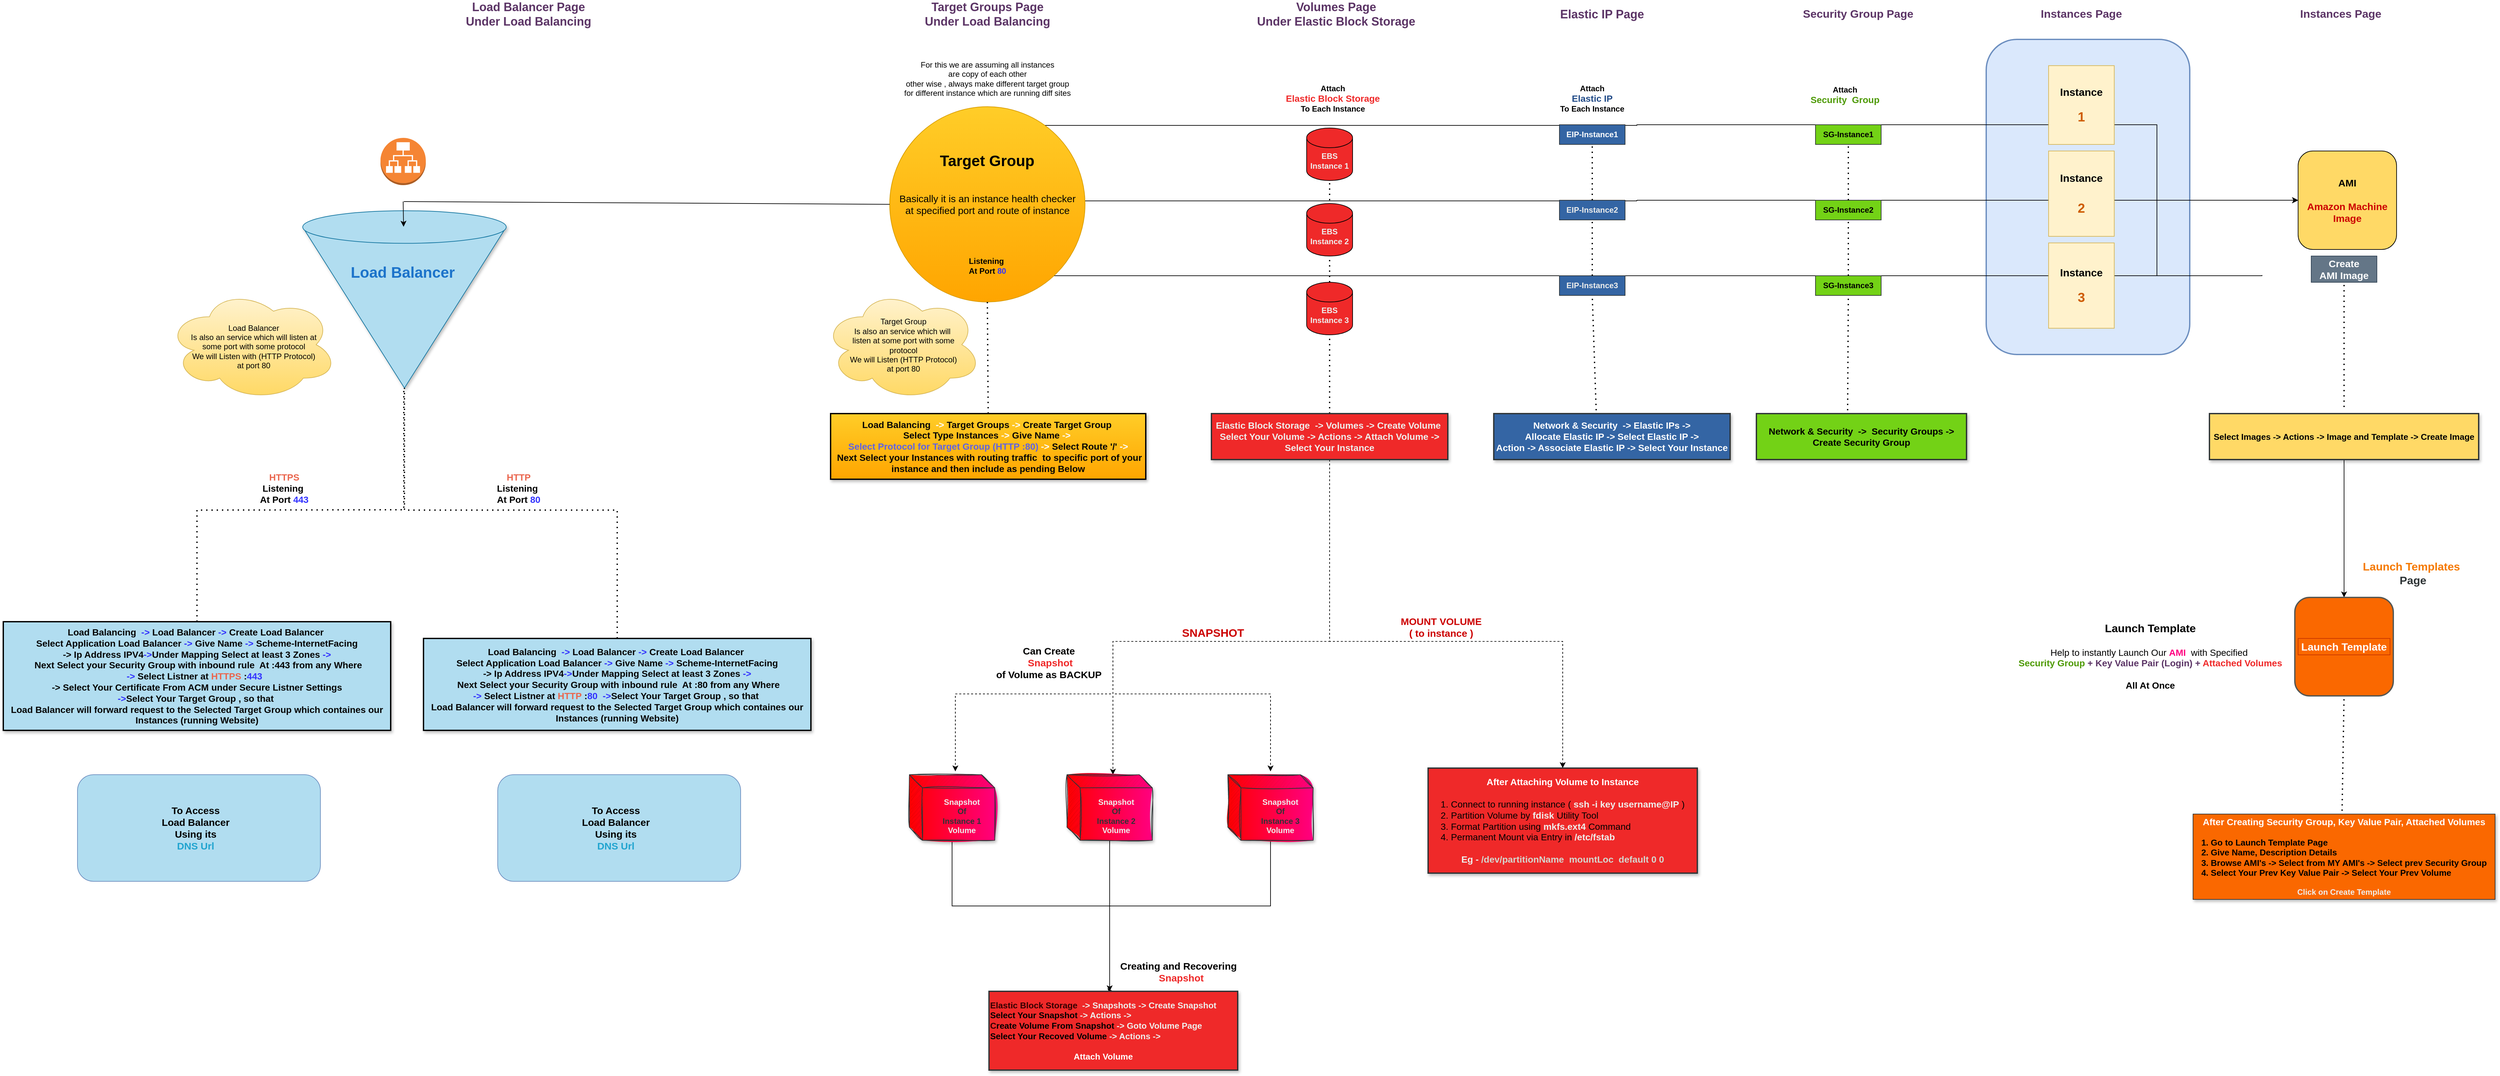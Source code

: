 <mxfile version="21.6.8" type="device">
  <diagram name="Page-1" id="dvWjSo9BDVM2JsBlWCgu">
    <mxGraphModel dx="5216" dy="1124" grid="1" gridSize="10" guides="1" tooltips="1" connect="1" arrows="1" fold="1" page="1" pageScale="1" pageWidth="850" pageHeight="1100" math="0" shadow="0">
      <root>
        <mxCell id="0" />
        <mxCell id="1" parent="0" />
        <mxCell id="K1VAjZLfoKlPKyHR0Avy-10" value="" style="rounded=1;whiteSpace=wrap;html=1;fillColor=#dae8fc;strokeColor=#6c8ebf;strokeWidth=2;" parent="1" vertex="1">
          <mxGeometry x="30" y="123" width="310" height="480" as="geometry" />
        </mxCell>
        <mxCell id="K1VAjZLfoKlPKyHR0Avy-7" style="edgeStyle=orthogonalEdgeStyle;rounded=0;orthogonalLoop=1;jettySize=auto;html=1;entryX=0;entryY=0.5;entryDx=0;entryDy=0;" parent="1" source="K1VAjZLfoKlPKyHR0Avy-1" target="K1VAjZLfoKlPKyHR0Avy-4" edge="1">
          <mxGeometry relative="1" as="geometry">
            <mxPoint x="330" y="368" as="targetPoint" />
            <Array as="points">
              <mxPoint x="290" y="368" />
              <mxPoint x="290" y="368" />
            </Array>
          </mxGeometry>
        </mxCell>
        <mxCell id="K1VAjZLfoKlPKyHR0Avy-34" style="edgeStyle=orthogonalEdgeStyle;rounded=0;orthogonalLoop=1;jettySize=auto;html=1;endArrow=none;endFill=0;" parent="1" source="K1VAjZLfoKlPKyHR0Avy-1" target="6RSMT2pYyg8wxZOh_uoR-4" edge="1">
          <mxGeometry relative="1" as="geometry">
            <mxPoint x="-1280" y="368" as="targetPoint" />
            <Array as="points">
              <mxPoint x="-502" y="368" />
              <mxPoint x="-502" y="369" />
            </Array>
          </mxGeometry>
        </mxCell>
        <mxCell id="K1VAjZLfoKlPKyHR0Avy-1" value="&lt;div&gt;&lt;font size=&quot;1&quot;&gt;&lt;b style=&quot;font-size: 16px;&quot;&gt;Instance&lt;/b&gt;&lt;br&gt;&lt;/font&gt;&lt;/div&gt;&lt;div&gt;&lt;b style=&quot;&quot;&gt;&lt;font style=&quot;font-size: 20px;&quot; color=&quot;#ce5c00&quot;&gt;&lt;br&gt;&lt;/font&gt;&lt;/b&gt;&lt;/div&gt;&lt;div&gt;&lt;b style=&quot;&quot;&gt;&lt;font style=&quot;font-size: 20px;&quot; color=&quot;#ce5c00&quot;&gt;2&lt;/font&gt;&lt;/b&gt;&lt;/div&gt;" style="text;html=1;strokeColor=#d6b656;fillColor=#fff2cc;align=center;verticalAlign=middle;whiteSpace=wrap;rounded=0;" parent="1" vertex="1">
          <mxGeometry x="125" y="293" width="100" height="130" as="geometry" />
        </mxCell>
        <mxCell id="K1VAjZLfoKlPKyHR0Avy-6" style="edgeStyle=orthogonalEdgeStyle;rounded=0;orthogonalLoop=1;jettySize=auto;html=1;entryX=0;entryY=0.5;entryDx=0;entryDy=0;" parent="1" source="K1VAjZLfoKlPKyHR0Avy-2" target="K1VAjZLfoKlPKyHR0Avy-4" edge="1">
          <mxGeometry relative="1" as="geometry">
            <Array as="points">
              <mxPoint x="290" y="253" />
              <mxPoint x="290" y="368" />
            </Array>
          </mxGeometry>
        </mxCell>
        <mxCell id="K1VAjZLfoKlPKyHR0Avy-33" style="edgeStyle=orthogonalEdgeStyle;rounded=0;orthogonalLoop=1;jettySize=auto;html=1;endArrow=none;endFill=0;" parent="1" source="K1VAjZLfoKlPKyHR0Avy-2" target="6RSMT2pYyg8wxZOh_uoR-4" edge="1">
          <mxGeometry relative="1" as="geometry">
            <mxPoint x="-1280" y="253" as="targetPoint" />
            <Array as="points">
              <mxPoint x="-502" y="253" />
              <mxPoint x="-502" y="254" />
            </Array>
          </mxGeometry>
        </mxCell>
        <mxCell id="K1VAjZLfoKlPKyHR0Avy-2" value="&lt;div&gt;&lt;font size=&quot;1&quot;&gt;&lt;b style=&quot;font-size: 16px;&quot;&gt;Instance&lt;/b&gt;&lt;br&gt;&lt;/font&gt;&lt;/div&gt;&lt;div&gt;&lt;b style=&quot;font-size: 13px;&quot;&gt;&lt;font style=&quot;font-size: 13px;&quot; color=&quot;#ce5c00&quot;&gt;&lt;br&gt;&lt;/font&gt;&lt;/b&gt;&lt;/div&gt;&lt;div&gt;&lt;b style=&quot;&quot;&gt;&lt;font style=&quot;&quot; color=&quot;#ce5c00&quot;&gt;&lt;font style=&quot;font-size: 20px;&quot;&gt;1&lt;/font&gt;&lt;br&gt;&lt;/font&gt;&lt;/b&gt;&lt;/div&gt;" style="text;html=1;strokeColor=#d6b656;fillColor=#fff2cc;align=center;verticalAlign=middle;whiteSpace=wrap;rounded=0;" parent="1" vertex="1">
          <mxGeometry x="125" y="163" width="100" height="120" as="geometry" />
        </mxCell>
        <mxCell id="K1VAjZLfoKlPKyHR0Avy-8" style="edgeStyle=orthogonalEdgeStyle;rounded=0;orthogonalLoop=1;jettySize=auto;html=1;entryX=0;entryY=0.5;entryDx=0;entryDy=0;" parent="1" source="K1VAjZLfoKlPKyHR0Avy-3" target="K1VAjZLfoKlPKyHR0Avy-4" edge="1">
          <mxGeometry relative="1" as="geometry">
            <Array as="points">
              <mxPoint x="290" y="483" />
              <mxPoint x="290" y="368" />
            </Array>
          </mxGeometry>
        </mxCell>
        <mxCell id="K1VAjZLfoKlPKyHR0Avy-35" style="edgeStyle=orthogonalEdgeStyle;rounded=0;orthogonalLoop=1;jettySize=auto;html=1;endArrow=none;endFill=0;" parent="1" target="6RSMT2pYyg8wxZOh_uoR-4" edge="1">
          <mxGeometry relative="1" as="geometry">
            <mxPoint x="-1280" y="483" as="targetPoint" />
            <mxPoint x="450" y="482" as="sourcePoint" />
            <Array as="points">
              <mxPoint x="450" y="483" />
            </Array>
          </mxGeometry>
        </mxCell>
        <mxCell id="K1VAjZLfoKlPKyHR0Avy-3" value="&lt;div&gt;&lt;font size=&quot;1&quot;&gt;&lt;b style=&quot;font-size: 16px;&quot;&gt;Instance&lt;/b&gt;&lt;br&gt;&lt;/font&gt;&lt;/div&gt;&lt;div&gt;&lt;b style=&quot;font-size: 13px;&quot;&gt;&lt;font style=&quot;font-size: 13px;&quot; color=&quot;#ce5c00&quot;&gt;&lt;br&gt;&lt;/font&gt;&lt;/b&gt;&lt;/div&gt;&lt;div&gt;&lt;b style=&quot;&quot;&gt;&lt;font style=&quot;&quot; color=&quot;#ce5c00&quot;&gt;&lt;font style=&quot;font-size: 20px;&quot;&gt;3&lt;/font&gt;&lt;br&gt;&lt;/font&gt;&lt;/b&gt;&lt;/div&gt;" style="text;html=1;strokeColor=#d6b656;fillColor=#fff2cc;align=center;verticalAlign=middle;whiteSpace=wrap;rounded=0;" parent="1" vertex="1">
          <mxGeometry x="125" y="433" width="100" height="130" as="geometry" />
        </mxCell>
        <mxCell id="K1VAjZLfoKlPKyHR0Avy-4" value="" style="whiteSpace=wrap;html=1;aspect=fixed;fillColor=#FFD966;rounded=1;glass=0;" parent="1" vertex="1">
          <mxGeometry x="505" y="293" width="150" height="150" as="geometry" />
        </mxCell>
        <mxCell id="K1VAjZLfoKlPKyHR0Avy-5" value="&lt;div style=&quot;font-size: 15px;&quot;&gt;&lt;font style=&quot;font-size: 15px;&quot;&gt;&lt;b&gt;AMI&lt;/b&gt;&lt;/font&gt;&lt;/div&gt;&lt;div style=&quot;font-size: 15px;&quot;&gt;&lt;font style=&quot;font-size: 15px;&quot;&gt;&lt;b&gt;&lt;br&gt;&lt;/b&gt;&lt;/font&gt;&lt;/div&gt;&lt;div style=&quot;font-size: 15px;&quot;&gt;&lt;font color=&quot;#cc0000&quot; style=&quot;font-size: 15px;&quot;&gt;&lt;b&gt;Amazon Machine Image&lt;/b&gt;&lt;font style=&quot;font-size: 15px;&quot;&gt;&lt;br&gt;&lt;/font&gt;&lt;/font&gt;&lt;/div&gt;" style="text;html=1;strokeColor=none;fillColor=none;align=center;verticalAlign=middle;whiteSpace=wrap;rounded=0;" parent="1" vertex="1">
          <mxGeometry x="510" y="318" width="140" height="100" as="geometry" />
        </mxCell>
        <mxCell id="K1VAjZLfoKlPKyHR0Avy-9" value="&lt;div style=&quot;font-size: 15px;&quot;&gt;&lt;font style=&quot;font-size: 15px;&quot;&gt;&lt;b&gt;Create&lt;/b&gt;&lt;/font&gt;&lt;/div&gt;&lt;div style=&quot;font-size: 15px;&quot;&gt;&lt;font style=&quot;font-size: 15px;&quot;&gt;&lt;b&gt;AMI Image&lt;br&gt;&lt;/b&gt;&lt;/font&gt;&lt;/div&gt;" style="text;html=1;strokeColor=#314354;fillColor=#647687;align=center;verticalAlign=middle;whiteSpace=wrap;rounded=0;fontColor=#ffffff;" parent="1" vertex="1">
          <mxGeometry x="525" y="453" width="100" height="40" as="geometry" />
        </mxCell>
        <mxCell id="K1VAjZLfoKlPKyHR0Avy-11" value="&lt;font color=&quot;#5c3566&quot; style=&quot;font-size: 17px;&quot;&gt;&lt;b&gt;Instances Page&lt;/b&gt;&lt;/font&gt;" style="text;html=1;strokeColor=none;fillColor=none;align=center;verticalAlign=middle;whiteSpace=wrap;rounded=0;" parent="1" vertex="1">
          <mxGeometry x="80" y="70" width="190" height="30" as="geometry" />
        </mxCell>
        <mxCell id="K1VAjZLfoKlPKyHR0Avy-12" value="" style="endArrow=none;dashed=1;html=1;dashPattern=1 3;strokeWidth=2;rounded=0;entryX=0.5;entryY=1;entryDx=0;entryDy=0;" parent="1" target="K1VAjZLfoKlPKyHR0Avy-9" edge="1">
          <mxGeometry width="50" height="50" relative="1" as="geometry">
            <mxPoint x="575" y="683" as="sourcePoint" />
            <mxPoint x="570" y="503" as="targetPoint" />
            <Array as="points" />
          </mxGeometry>
        </mxCell>
        <mxCell id="K1VAjZLfoKlPKyHR0Avy-105" style="edgeStyle=orthogonalEdgeStyle;rounded=0;orthogonalLoop=1;jettySize=auto;html=1;entryX=0.5;entryY=0;entryDx=0;entryDy=0;" parent="1" source="K1VAjZLfoKlPKyHR0Avy-13" target="K1VAjZLfoKlPKyHR0Avy-99" edge="1">
          <mxGeometry relative="1" as="geometry" />
        </mxCell>
        <mxCell id="K1VAjZLfoKlPKyHR0Avy-13" value="&lt;font style=&quot;font-size: 13px;&quot;&gt;&lt;b&gt;Select Images -&amp;gt; Actions -&amp;gt; Image and Template -&amp;gt; Create Image&lt;/b&gt;&lt;/font&gt;" style="text;html=1;strokeColor=#2e3436;fillColor=#ffd966;align=center;verticalAlign=middle;whiteSpace=wrap;rounded=0;strokeWidth=2;shadow=1;" parent="1" vertex="1">
          <mxGeometry x="370" y="693" width="410" height="70" as="geometry" />
        </mxCell>
        <mxCell id="K1VAjZLfoKlPKyHR0Avy-15" value="&lt;font color=&quot;#ffffff&quot;&gt;&lt;b&gt;EIP-Instance1&lt;/b&gt;&lt;/font&gt;" style="text;html=1;strokeColor=#2e3436;fillColor=#3465a4;align=center;verticalAlign=middle;whiteSpace=wrap;rounded=0;" parent="1" vertex="1">
          <mxGeometry x="-620" y="253" width="100" height="30" as="geometry" />
        </mxCell>
        <mxCell id="K1VAjZLfoKlPKyHR0Avy-16" value="&lt;font color=&quot;#eeeeec&quot;&gt;&lt;b&gt;EIP-Instance2&lt;/b&gt;&lt;/font&gt;" style="text;html=1;strokeColor=#2e3436;fillColor=#3465a4;align=center;verticalAlign=middle;whiteSpace=wrap;rounded=0;" parent="1" vertex="1">
          <mxGeometry x="-620" y="368" width="100" height="30" as="geometry" />
        </mxCell>
        <mxCell id="K1VAjZLfoKlPKyHR0Avy-17" value="&lt;font color=&quot;#eeeeec&quot;&gt;&lt;b&gt;EIP-Instance3&lt;/b&gt;&lt;/font&gt;" style="text;html=1;strokeColor=#2e3436;fillColor=#3465a4;align=center;verticalAlign=middle;whiteSpace=wrap;rounded=0;" parent="1" vertex="1">
          <mxGeometry x="-620" y="483" width="100" height="30" as="geometry" />
        </mxCell>
        <mxCell id="K1VAjZLfoKlPKyHR0Avy-22" value="" style="endArrow=none;dashed=1;html=1;dashPattern=1 3;strokeWidth=2;rounded=0;exitX=0.5;exitY=0;exitDx=0;exitDy=0;entryX=0.5;entryY=1;entryDx=0;entryDy=0;" parent="1" source="K1VAjZLfoKlPKyHR0Avy-16" target="K1VAjZLfoKlPKyHR0Avy-15" edge="1">
          <mxGeometry width="50" height="50" relative="1" as="geometry">
            <mxPoint x="-480" y="318" as="sourcePoint" />
            <mxPoint x="-430" y="268" as="targetPoint" />
          </mxGeometry>
        </mxCell>
        <mxCell id="K1VAjZLfoKlPKyHR0Avy-23" value="" style="endArrow=none;dashed=1;html=1;dashPattern=1 3;strokeWidth=2;rounded=0;exitX=0.5;exitY=0;exitDx=0;exitDy=0;entryX=0.5;entryY=1;entryDx=0;entryDy=0;" parent="1" source="K1VAjZLfoKlPKyHR0Avy-17" target="K1VAjZLfoKlPKyHR0Avy-16" edge="1">
          <mxGeometry width="50" height="50" relative="1" as="geometry">
            <mxPoint x="-430.5" y="468" as="sourcePoint" />
            <mxPoint x="-430.5" y="383" as="targetPoint" />
          </mxGeometry>
        </mxCell>
        <mxCell id="K1VAjZLfoKlPKyHR0Avy-24" value="" style="endArrow=none;dashed=1;html=1;dashPattern=1 3;strokeWidth=2;rounded=0;exitX=0.434;exitY=0.043;exitDx=0;exitDy=0;exitPerimeter=0;entryX=0.5;entryY=1;entryDx=0;entryDy=0;" parent="1" source="K1VAjZLfoKlPKyHR0Avy-25" target="K1VAjZLfoKlPKyHR0Avy-17" edge="1">
          <mxGeometry width="50" height="50" relative="1" as="geometry">
            <mxPoint x="-430" y="693" as="sourcePoint" />
            <mxPoint x="-430" y="523" as="targetPoint" />
            <Array as="points" />
          </mxGeometry>
        </mxCell>
        <mxCell id="K1VAjZLfoKlPKyHR0Avy-25" value="&lt;div style=&quot;font-size: 14px;&quot;&gt;&lt;font style=&quot;font-size: 14px;&quot; color=&quot;#ffffff&quot;&gt;&lt;b&gt;Network &amp;amp; Security&amp;nbsp; -&amp;gt; Elastic IPs -&amp;gt; &lt;br&gt;&lt;/b&gt;&lt;/font&gt;&lt;/div&gt;&lt;div style=&quot;font-size: 14px;&quot;&gt;&lt;font style=&quot;font-size: 14px;&quot; color=&quot;#ffffff&quot;&gt;&lt;b&gt;Allocate Elastic IP -&amp;gt; Select Elastic IP -&amp;gt;&lt;br&gt;&lt;/b&gt;&lt;/font&gt;&lt;/div&gt;&lt;div style=&quot;font-size: 14px;&quot;&gt;&lt;font style=&quot;font-size: 14px;&quot; color=&quot;#ffffff&quot;&gt;&lt;b&gt;Action -&amp;gt; Associate Elastic IP -&amp;gt; Select Your Instance&lt;br&gt;&lt;/b&gt;&lt;/font&gt;&lt;/div&gt;" style="text;html=1;strokeColor=#2e3436;fillColor=#3465a4;align=center;verticalAlign=middle;whiteSpace=wrap;rounded=0;strokeWidth=2;shadow=1;" parent="1" vertex="1">
          <mxGeometry x="-720" y="693" width="360" height="70" as="geometry" />
        </mxCell>
        <mxCell id="K1VAjZLfoKlPKyHR0Avy-27" value="&lt;div&gt;&lt;b&gt;Attach&lt;/b&gt;&lt;/div&gt;&lt;div style=&quot;font-size: 14px;&quot;&gt;&lt;b&gt;&lt;font style=&quot;font-size: 14px;&quot; color=&quot;#204a87&quot;&gt;Elastic IP&lt;/font&gt;&lt;font style=&quot;font-size: 14px;&quot; color=&quot;#edd400&quot;&gt; &lt;br&gt;&lt;/font&gt;&lt;/b&gt;&lt;/div&gt;&lt;div&gt;&lt;b&gt;To Each Instance&lt;/b&gt;&lt;br&gt;&lt;/div&gt;" style="text;html=1;strokeColor=none;fillColor=none;align=center;verticalAlign=middle;whiteSpace=wrap;rounded=0;" parent="1" vertex="1">
          <mxGeometry x="-635" y="193" width="130" height="40" as="geometry" />
        </mxCell>
        <mxCell id="K1VAjZLfoKlPKyHR0Avy-36" value="&lt;b&gt;SG-Instance1&lt;/b&gt;" style="text;html=1;strokeColor=#2e3436;fillColor=#73d216;align=center;verticalAlign=middle;whiteSpace=wrap;rounded=0;" parent="1" vertex="1">
          <mxGeometry x="-230" y="253" width="100" height="30" as="geometry" />
        </mxCell>
        <mxCell id="K1VAjZLfoKlPKyHR0Avy-37" value="&lt;b&gt;SG-Instance2&lt;/b&gt;" style="text;html=1;strokeColor=#2e3436;fillColor=#73d216;align=center;verticalAlign=middle;whiteSpace=wrap;rounded=0;" parent="1" vertex="1">
          <mxGeometry x="-230" y="368" width="100" height="30" as="geometry" />
        </mxCell>
        <mxCell id="K1VAjZLfoKlPKyHR0Avy-38" value="&lt;b&gt;SG-Instance3&lt;/b&gt;" style="text;html=1;strokeColor=#2e3436;fillColor=#73d216;align=center;verticalAlign=middle;whiteSpace=wrap;rounded=0;" parent="1" vertex="1">
          <mxGeometry x="-230" y="483" width="100" height="30" as="geometry" />
        </mxCell>
        <mxCell id="K1VAjZLfoKlPKyHR0Avy-39" value="" style="endArrow=none;dashed=1;html=1;dashPattern=1 3;strokeWidth=2;rounded=0;exitX=0.5;exitY=0;exitDx=0;exitDy=0;entryX=0.5;entryY=1;entryDx=0;entryDy=0;" parent="1" source="K1VAjZLfoKlPKyHR0Avy-37" target="K1VAjZLfoKlPKyHR0Avy-36" edge="1">
          <mxGeometry width="50" height="50" relative="1" as="geometry">
            <mxPoint x="-90" y="318" as="sourcePoint" />
            <mxPoint x="-40" y="268" as="targetPoint" />
          </mxGeometry>
        </mxCell>
        <mxCell id="K1VAjZLfoKlPKyHR0Avy-40" value="" style="endArrow=none;dashed=1;html=1;dashPattern=1 3;strokeWidth=2;rounded=0;exitX=0.5;exitY=0;exitDx=0;exitDy=0;entryX=0.5;entryY=1;entryDx=0;entryDy=0;" parent="1" source="K1VAjZLfoKlPKyHR0Avy-38" target="K1VAjZLfoKlPKyHR0Avy-37" edge="1">
          <mxGeometry width="50" height="50" relative="1" as="geometry">
            <mxPoint x="-40.5" y="468" as="sourcePoint" />
            <mxPoint x="-40.5" y="383" as="targetPoint" />
          </mxGeometry>
        </mxCell>
        <mxCell id="K1VAjZLfoKlPKyHR0Avy-41" value="" style="endArrow=none;dashed=1;html=1;dashPattern=1 3;strokeWidth=2;rounded=0;exitX=0.434;exitY=0.043;exitDx=0;exitDy=0;exitPerimeter=0;entryX=0.5;entryY=1;entryDx=0;entryDy=0;" parent="1" source="K1VAjZLfoKlPKyHR0Avy-42" target="K1VAjZLfoKlPKyHR0Avy-38" edge="1">
          <mxGeometry width="50" height="50" relative="1" as="geometry">
            <mxPoint x="-40" y="693" as="sourcePoint" />
            <mxPoint x="-40" y="523" as="targetPoint" />
            <Array as="points" />
          </mxGeometry>
        </mxCell>
        <mxCell id="K1VAjZLfoKlPKyHR0Avy-42" value="&lt;font style=&quot;font-size: 14px;&quot;&gt;&lt;b&gt;Network &amp;amp; Security&amp;nbsp; -&amp;gt;&amp;nbsp; Security Groups -&amp;gt; Create Security Group&lt;br&gt;&lt;/b&gt;&lt;/font&gt;" style="text;html=1;strokeColor=#2e3436;fillColor=#73d216;align=center;verticalAlign=middle;whiteSpace=wrap;rounded=0;strokeWidth=2;shadow=1;" parent="1" vertex="1">
          <mxGeometry x="-320" y="693" width="320" height="70" as="geometry" />
        </mxCell>
        <mxCell id="K1VAjZLfoKlPKyHR0Avy-43" value="&lt;font color=&quot;#5c3566&quot; style=&quot;font-size: 17px;&quot;&gt;&lt;b&gt;Security Group Page&lt;/b&gt;&lt;/font&gt;" style="text;html=1;strokeColor=none;fillColor=none;align=center;verticalAlign=middle;whiteSpace=wrap;rounded=0;" parent="1" vertex="1">
          <mxGeometry x="-260" y="70" width="190" height="30" as="geometry" />
        </mxCell>
        <mxCell id="K1VAjZLfoKlPKyHR0Avy-44" value="&lt;div&gt;&lt;b&gt;Attach&lt;/b&gt;&lt;/div&gt;&lt;div style=&quot;font-size: 14px;&quot;&gt;&lt;font style=&quot;font-size: 14px;&quot; color=&quot;#4e9a06&quot;&gt;&lt;b&gt;Security&amp;nbsp; Group&lt;/b&gt;&lt;/font&gt;&lt;br&gt;&lt;/div&gt;" style="text;html=1;strokeColor=none;fillColor=none;align=center;verticalAlign=middle;whiteSpace=wrap;rounded=0;" parent="1" vertex="1">
          <mxGeometry x="-240" y="193" width="110" height="30" as="geometry" />
        </mxCell>
        <mxCell id="K1VAjZLfoKlPKyHR0Avy-45" value="&lt;font style=&quot;font-size: 18px;&quot; color=&quot;#5c3566&quot;&gt;&lt;b&gt;Elastic IP Page&lt;br&gt;&lt;/b&gt;&lt;/font&gt;" style="text;html=1;strokeColor=none;fillColor=none;align=center;verticalAlign=middle;whiteSpace=wrap;rounded=0;" parent="1" vertex="1">
          <mxGeometry x="-650" y="70" width="190" height="30" as="geometry" />
        </mxCell>
        <mxCell id="K1VAjZLfoKlPKyHR0Avy-49" value="" style="endArrow=none;dashed=1;html=1;dashPattern=1 3;strokeWidth=2;rounded=0;exitX=0.5;exitY=0;exitDx=0;exitDy=0;entryX=0.5;entryY=1;entryDx=0;entryDy=0;entryPerimeter=0;" parent="1" target="K1VAjZLfoKlPKyHR0Avy-56" edge="1">
          <mxGeometry width="50" height="50" relative="1" as="geometry">
            <mxPoint x="-970" y="368" as="sourcePoint" />
            <mxPoint x="-970" y="343" as="targetPoint" />
          </mxGeometry>
        </mxCell>
        <mxCell id="K1VAjZLfoKlPKyHR0Avy-50" value="" style="endArrow=none;dashed=1;html=1;dashPattern=1 3;strokeWidth=2;rounded=0;exitX=0.5;exitY=0;exitDx=0;exitDy=0;entryX=0.5;entryY=1;entryDx=0;entryDy=0;entryPerimeter=0;exitPerimeter=0;" parent="1" source="K1VAjZLfoKlPKyHR0Avy-60" target="K1VAjZLfoKlPKyHR0Avy-58" edge="1">
          <mxGeometry width="50" height="50" relative="1" as="geometry">
            <mxPoint x="-970" y="483" as="sourcePoint" />
            <mxPoint x="-970" y="463" as="targetPoint" />
          </mxGeometry>
        </mxCell>
        <mxCell id="K1VAjZLfoKlPKyHR0Avy-51" value="" style="endArrow=none;dashed=1;html=1;dashPattern=1 3;strokeWidth=2;rounded=0;exitX=0.5;exitY=0;exitDx=0;exitDy=0;entryX=0.5;entryY=1;entryDx=0;entryDy=0;entryPerimeter=0;" parent="1" source="K1VAjZLfoKlPKyHR0Avy-52" target="K1VAjZLfoKlPKyHR0Avy-60" edge="1">
          <mxGeometry width="50" height="50" relative="1" as="geometry">
            <mxPoint x="-830" y="693" as="sourcePoint" />
            <mxPoint x="-970" y="603" as="targetPoint" />
            <Array as="points" />
          </mxGeometry>
        </mxCell>
        <mxCell id="K1VAjZLfoKlPKyHR0Avy-78" style="rounded=0;orthogonalLoop=1;jettySize=auto;html=1;dashed=1;edgeStyle=orthogonalEdgeStyle;entryX=0.531;entryY=-0.05;entryDx=0;entryDy=0;entryPerimeter=0;" parent="1" source="K1VAjZLfoKlPKyHR0Avy-52" target="K1VAjZLfoKlPKyHR0Avy-65" edge="1">
          <mxGeometry relative="1" as="geometry">
            <mxPoint x="-1540" y="1103" as="targetPoint" />
            <Array as="points">
              <mxPoint x="-970" y="1040" />
              <mxPoint x="-1300" y="1040" />
              <mxPoint x="-1300" y="1120" />
              <mxPoint x="-1540" y="1120" />
              <mxPoint x="-1540" y="1238" />
            </Array>
          </mxGeometry>
        </mxCell>
        <mxCell id="K1VAjZLfoKlPKyHR0Avy-79" style="edgeStyle=orthogonalEdgeStyle;rounded=0;orthogonalLoop=1;jettySize=auto;html=1;dashed=1;" parent="1" source="K1VAjZLfoKlPKyHR0Avy-52" target="K1VAjZLfoKlPKyHR0Avy-69" edge="1">
          <mxGeometry relative="1" as="geometry">
            <Array as="points">
              <mxPoint x="-970" y="1040" />
              <mxPoint x="-1300" y="1040" />
            </Array>
          </mxGeometry>
        </mxCell>
        <mxCell id="K1VAjZLfoKlPKyHR0Avy-80" style="edgeStyle=orthogonalEdgeStyle;rounded=0;orthogonalLoop=1;jettySize=auto;html=1;dashed=1;entryX=0.5;entryY=-0.05;entryDx=0;entryDy=0;entryPerimeter=0;" parent="1" source="K1VAjZLfoKlPKyHR0Avy-52" target="K1VAjZLfoKlPKyHR0Avy-71" edge="1">
          <mxGeometry relative="1" as="geometry">
            <mxPoint x="-1060" y="1103" as="targetPoint" />
            <Array as="points">
              <mxPoint x="-970" y="1040" />
              <mxPoint x="-1300" y="1040" />
              <mxPoint x="-1300" y="1120" />
              <mxPoint x="-1060" y="1120" />
            </Array>
          </mxGeometry>
        </mxCell>
        <mxCell id="K1VAjZLfoKlPKyHR0Avy-97" style="edgeStyle=orthogonalEdgeStyle;rounded=0;orthogonalLoop=1;jettySize=auto;html=1;entryX=0.5;entryY=0;entryDx=0;entryDy=0;dashed=1;" parent="1" source="K1VAjZLfoKlPKyHR0Avy-52" target="K1VAjZLfoKlPKyHR0Avy-96" edge="1">
          <mxGeometry relative="1" as="geometry">
            <Array as="points">
              <mxPoint x="-970" y="1040" />
              <mxPoint x="-615" y="1040" />
            </Array>
          </mxGeometry>
        </mxCell>
        <mxCell id="K1VAjZLfoKlPKyHR0Avy-52" value="&lt;div style=&quot;font-size: 14px;&quot;&gt;&lt;font style=&quot;font-size: 14px;&quot; color=&quot;#eeeeec&quot;&gt;&lt;b&gt;Elastic Block Storage&amp;nbsp; -&amp;gt; Volumes -&amp;gt; Create Volume&amp;nbsp;&lt;/b&gt;&lt;/font&gt;&lt;/div&gt;&lt;div style=&quot;font-size: 14px;&quot;&gt;&lt;font style=&quot;font-size: 14px;&quot; color=&quot;#eeeeec&quot;&gt;&lt;b&gt;Select Your Volume -&amp;gt; Actions -&amp;gt; Attach Volume -&amp;gt; &lt;br&gt;&lt;/b&gt;&lt;/font&gt;&lt;/div&gt;&lt;div style=&quot;font-size: 14px;&quot;&gt;&lt;font style=&quot;font-size: 14px;&quot; color=&quot;#eeeeec&quot;&gt;&lt;b&gt;Select Your Instance&lt;br&gt;&lt;/b&gt;&lt;/font&gt;&lt;/div&gt;" style="text;html=1;strokeColor=#2e3436;fillColor=#ef2929;align=center;verticalAlign=middle;whiteSpace=wrap;rounded=0;strokeWidth=2;shadow=1;" parent="1" vertex="1">
          <mxGeometry x="-1150" y="693" width="360" height="70" as="geometry" />
        </mxCell>
        <mxCell id="K1VAjZLfoKlPKyHR0Avy-53" value="&lt;div&gt;&lt;b&gt;Attach&lt;/b&gt;&lt;/div&gt;&lt;div style=&quot;font-size: 14px;&quot;&gt;&lt;b&gt;&lt;font color=&quot;#ef2929&quot; style=&quot;font-size: 14px;&quot;&gt;Elastic Block Storage&lt;/font&gt;&lt;font color=&quot;#ef2929&quot; style=&quot;font-size: 14px;&quot;&gt;&lt;br&gt;&lt;/font&gt;&lt;/b&gt;&lt;/div&gt;&lt;div&gt;&lt;b&gt;To Each Instance&lt;/b&gt;&lt;br&gt;&lt;/div&gt;" style="text;html=1;strokeColor=none;fillColor=none;align=center;verticalAlign=middle;whiteSpace=wrap;rounded=0;" parent="1" vertex="1">
          <mxGeometry x="-1050" y="193" width="170" height="40" as="geometry" />
        </mxCell>
        <mxCell id="K1VAjZLfoKlPKyHR0Avy-54" value="&lt;div&gt;&lt;font style=&quot;font-size: 18px;&quot; color=&quot;#5c3566&quot;&gt;&lt;b&gt;Volumes Page&lt;/b&gt;&lt;/font&gt;&lt;/div&gt;&lt;div&gt;&lt;font style=&quot;font-size: 18px;&quot; color=&quot;#5c3566&quot;&gt;&lt;b&gt;Under Elastic Block Storage&lt;br&gt;&lt;/b&gt;&lt;/font&gt;&lt;/div&gt;" style="text;html=1;strokeColor=none;fillColor=none;align=center;verticalAlign=middle;whiteSpace=wrap;rounded=0;" parent="1" vertex="1">
          <mxGeometry x="-1090" y="70" width="260" height="30" as="geometry" />
        </mxCell>
        <mxCell id="K1VAjZLfoKlPKyHR0Avy-56" value="" style="shape=cylinder3;whiteSpace=wrap;html=1;boundedLbl=1;backgroundOutline=1;size=15;fillColor=#ef2929;" parent="1" vertex="1">
          <mxGeometry x="-1005" y="258" width="70" height="80" as="geometry" />
        </mxCell>
        <mxCell id="K1VAjZLfoKlPKyHR0Avy-57" value="&lt;div&gt;&lt;b&gt;&lt;font color=&quot;#eeeeec&quot;&gt;EBS&lt;/font&gt;&lt;/b&gt;&lt;/div&gt;&lt;div&gt;&lt;font color=&quot;#eeeeec&quot;&gt;&lt;b&gt;Instance 1&lt;/b&gt;&lt;br&gt;&lt;/font&gt;&lt;/div&gt;" style="text;html=1;strokeColor=none;fillColor=none;align=center;verticalAlign=middle;whiteSpace=wrap;rounded=0;" parent="1" vertex="1">
          <mxGeometry x="-1005" y="293" width="70" height="30" as="geometry" />
        </mxCell>
        <mxCell id="K1VAjZLfoKlPKyHR0Avy-58" value="" style="shape=cylinder3;whiteSpace=wrap;html=1;boundedLbl=1;backgroundOutline=1;size=15;fillColor=#ef2929;" parent="1" vertex="1">
          <mxGeometry x="-1005" y="373" width="70" height="80" as="geometry" />
        </mxCell>
        <mxCell id="K1VAjZLfoKlPKyHR0Avy-59" value="&lt;div&gt;&lt;b&gt;&lt;font color=&quot;#eeeeec&quot;&gt;EBS&lt;/font&gt;&lt;/b&gt;&lt;/div&gt;&lt;div&gt;&lt;font color=&quot;#eeeeec&quot;&gt;&lt;b&gt;Instance 2&lt;/b&gt;&lt;br&gt;&lt;/font&gt;&lt;/div&gt;" style="text;html=1;strokeColor=none;fillColor=none;align=center;verticalAlign=middle;whiteSpace=wrap;rounded=0;" parent="1" vertex="1">
          <mxGeometry x="-1005" y="408" width="70" height="30" as="geometry" />
        </mxCell>
        <mxCell id="K1VAjZLfoKlPKyHR0Avy-60" value="" style="shape=cylinder3;whiteSpace=wrap;html=1;boundedLbl=1;backgroundOutline=1;size=15;fillColor=#ef2929;" parent="1" vertex="1">
          <mxGeometry x="-1005" y="493" width="70" height="80" as="geometry" />
        </mxCell>
        <mxCell id="K1VAjZLfoKlPKyHR0Avy-61" value="&lt;div&gt;&lt;b&gt;&lt;font color=&quot;#eeeeec&quot;&gt;EBS&lt;/font&gt;&lt;/b&gt;&lt;/div&gt;&lt;div&gt;&lt;font color=&quot;#eeeeec&quot;&gt;&lt;b&gt;Instance 3&lt;/b&gt;&lt;br&gt;&lt;/font&gt;&lt;/div&gt;" style="text;html=1;strokeColor=none;fillColor=none;align=center;verticalAlign=middle;whiteSpace=wrap;rounded=0;" parent="1" vertex="1">
          <mxGeometry x="-1005" y="528" width="70" height="30" as="geometry" />
        </mxCell>
        <mxCell id="K1VAjZLfoKlPKyHR0Avy-91" style="edgeStyle=orthogonalEdgeStyle;rounded=0;orthogonalLoop=1;jettySize=auto;html=1;" parent="1" source="K1VAjZLfoKlPKyHR0Avy-65" target="K1VAjZLfoKlPKyHR0Avy-89" edge="1">
          <mxGeometry relative="1" as="geometry">
            <Array as="points">
              <mxPoint x="-1545" y="1443" />
              <mxPoint x="-1305" y="1443" />
            </Array>
          </mxGeometry>
        </mxCell>
        <mxCell id="K1VAjZLfoKlPKyHR0Avy-65" value="" style="shape=cube;whiteSpace=wrap;html=1;boundedLbl=1;backgroundOutline=1;darkOpacity=0.05;darkOpacity2=0.1;fillColor=#FF0080;strokeColor=#2e3436;gradientColor=#FF0000;gradientDirection=west;shadow=1;sketch=1;curveFitting=1;jiggle=2;" parent="1" vertex="1">
          <mxGeometry x="-1610" y="1243" width="130" height="100" as="geometry" />
        </mxCell>
        <mxCell id="K1VAjZLfoKlPKyHR0Avy-68" value="&lt;div&gt;&lt;font color=&quot;#eeeeec&quot;&gt;&lt;b&gt;Snapshot &lt;/b&gt;&lt;b&gt;&lt;br&gt;&lt;/b&gt;&lt;/font&gt;&lt;/div&gt;&lt;div&gt;&lt;font color=&quot;#2e3436&quot;&gt;&lt;b&gt;Of&lt;br&gt;&lt;/b&gt;&lt;/font&gt;&lt;/div&gt;&lt;div&gt;&lt;font color=&quot;#2e3436&quot;&gt;&lt;b&gt;Instance 1&lt;/b&gt;&lt;/font&gt;&lt;/div&gt;&lt;div&gt;&lt;font color=&quot;#eeeeec&quot;&gt;&lt;b&gt;Volume&lt;/b&gt;&lt;b&gt;&lt;br&gt;&lt;/b&gt;&lt;/font&gt;&lt;/div&gt;" style="text;html=1;strokeColor=none;fillColor=none;align=center;verticalAlign=middle;whiteSpace=wrap;rounded=0;" parent="1" vertex="1">
          <mxGeometry x="-1570" y="1283" width="80" height="45" as="geometry" />
        </mxCell>
        <mxCell id="K1VAjZLfoKlPKyHR0Avy-92" style="edgeStyle=orthogonalEdgeStyle;rounded=0;orthogonalLoop=1;jettySize=auto;html=1;entryX=0.5;entryY=0;entryDx=0;entryDy=0;" parent="1" source="K1VAjZLfoKlPKyHR0Avy-69" target="K1VAjZLfoKlPKyHR0Avy-89" edge="1">
          <mxGeometry relative="1" as="geometry">
            <Array as="points">
              <mxPoint x="-1305" y="1583" />
            </Array>
          </mxGeometry>
        </mxCell>
        <mxCell id="K1VAjZLfoKlPKyHR0Avy-69" value="" style="shape=cube;whiteSpace=wrap;html=1;boundedLbl=1;backgroundOutline=1;darkOpacity=0.05;darkOpacity2=0.1;fillColor=#FF0080;strokeColor=#2e3436;gradientColor=#FF0000;gradientDirection=west;shadow=1;sketch=1;curveFitting=1;jiggle=2;" parent="1" vertex="1">
          <mxGeometry x="-1370" y="1243" width="130" height="100" as="geometry" />
        </mxCell>
        <mxCell id="K1VAjZLfoKlPKyHR0Avy-93" style="edgeStyle=orthogonalEdgeStyle;rounded=0;orthogonalLoop=1;jettySize=auto;html=1;entryX=0.5;entryY=0;entryDx=0;entryDy=0;" parent="1" source="K1VAjZLfoKlPKyHR0Avy-71" target="K1VAjZLfoKlPKyHR0Avy-89" edge="1">
          <mxGeometry relative="1" as="geometry">
            <Array as="points">
              <mxPoint x="-1060" y="1443" />
              <mxPoint x="-1305" y="1443" />
            </Array>
          </mxGeometry>
        </mxCell>
        <mxCell id="K1VAjZLfoKlPKyHR0Avy-71" value="" style="shape=cube;whiteSpace=wrap;html=1;boundedLbl=1;backgroundOutline=1;darkOpacity=0.05;darkOpacity2=0.1;fillColor=#FF0080;strokeColor=#2e3436;gradientColor=#FF0000;gradientDirection=west;shadow=1;sketch=1;curveFitting=1;jiggle=2;" parent="1" vertex="1">
          <mxGeometry x="-1125" y="1243" width="130" height="100" as="geometry" />
        </mxCell>
        <mxCell id="K1VAjZLfoKlPKyHR0Avy-82" value="&lt;div style=&quot;font-size: 15px;&quot;&gt;&lt;font style=&quot;font-size: 15px;&quot;&gt;&lt;br&gt;&lt;/font&gt;&lt;/div&gt;&lt;div style=&quot;font-size: 15px;&quot;&gt;&lt;font style=&quot;font-size: 15px;&quot;&gt;&lt;b&gt;Can Create&lt;/b&gt;&lt;br&gt;&lt;/font&gt;&lt;/div&gt;&lt;div style=&quot;font-size: 15px;&quot;&gt;&lt;font style=&quot;font-size: 15px;&quot;&gt;&lt;b&gt;&lt;font style=&quot;font-size: 15px;&quot; color=&quot;#ef2929&quot;&gt;&amp;nbsp;Snapshot&lt;/font&gt;&lt;font style=&quot;font-size: 15px;&quot; color=&quot;#ef2929&quot;&gt;&lt;br&gt;&lt;/font&gt;&lt;/b&gt;&lt;/font&gt;&lt;/div&gt;&lt;div style=&quot;font-size: 15px;&quot;&gt;&lt;font style=&quot;font-size: 15px;&quot;&gt;&lt;b&gt;of Volume as BACKUP&lt;br&gt;&lt;/b&gt;&lt;/font&gt;&lt;/div&gt;" style="text;html=1;strokeColor=none;fillColor=none;align=center;verticalAlign=middle;whiteSpace=wrap;rounded=0;" parent="1" vertex="1">
          <mxGeometry x="-1480" y="1028" width="165" height="70" as="geometry" />
        </mxCell>
        <mxCell id="K1VAjZLfoKlPKyHR0Avy-83" value="&lt;div&gt;&lt;font color=&quot;#eeeeec&quot;&gt;&lt;b&gt;Snapshot &lt;/b&gt;&lt;b&gt;&lt;br&gt;&lt;/b&gt;&lt;/font&gt;&lt;/div&gt;&lt;div&gt;&lt;font color=&quot;#2e3436&quot;&gt;&lt;b&gt;Of&lt;br&gt;&lt;/b&gt;&lt;/font&gt;&lt;/div&gt;&lt;div&gt;&lt;font color=&quot;#2e3436&quot;&gt;&lt;b&gt;Instance 2&lt;br&gt;&lt;/b&gt;&lt;/font&gt;&lt;/div&gt;&lt;div&gt;&lt;font color=&quot;#eeeeec&quot;&gt;&lt;b&gt;Volume&lt;/b&gt;&lt;b&gt;&lt;br&gt;&lt;/b&gt;&lt;/font&gt;&lt;/div&gt;" style="text;html=1;strokeColor=none;fillColor=none;align=center;verticalAlign=middle;whiteSpace=wrap;rounded=0;" parent="1" vertex="1">
          <mxGeometry x="-1335" y="1283" width="80" height="45" as="geometry" />
        </mxCell>
        <mxCell id="K1VAjZLfoKlPKyHR0Avy-84" value="&lt;div&gt;&lt;font color=&quot;#eeeeec&quot;&gt;&lt;b&gt;Snapshot &lt;/b&gt;&lt;b&gt;&lt;br&gt;&lt;/b&gt;&lt;/font&gt;&lt;/div&gt;&lt;div&gt;&lt;font color=&quot;#2e3436&quot;&gt;&lt;b&gt;Of&lt;br&gt;&lt;/b&gt;&lt;/font&gt;&lt;/div&gt;&lt;div&gt;&lt;font color=&quot;#2e3436&quot;&gt;&lt;b&gt;Instance 3&lt;br&gt;&lt;/b&gt;&lt;/font&gt;&lt;/div&gt;&lt;div&gt;&lt;font color=&quot;#eeeeec&quot;&gt;&lt;b&gt;Volume&lt;/b&gt;&lt;b&gt;&lt;br&gt;&lt;/b&gt;&lt;/font&gt;&lt;/div&gt;" style="text;html=1;strokeColor=none;fillColor=none;align=center;verticalAlign=middle;whiteSpace=wrap;rounded=0;" parent="1" vertex="1">
          <mxGeometry x="-1085" y="1283" width="80" height="45" as="geometry" />
        </mxCell>
        <mxCell id="K1VAjZLfoKlPKyHR0Avy-85" value="&lt;font color=&quot;#cc0000&quot; style=&quot;font-size: 17px;&quot;&gt;&lt;b&gt;SNAPSHOT&lt;/b&gt;&lt;/font&gt;" style="text;html=1;strokeColor=none;fillColor=none;align=center;verticalAlign=middle;whiteSpace=wrap;rounded=0;" parent="1" vertex="1">
          <mxGeometry x="-1260" y="1013" width="225" height="30" as="geometry" />
        </mxCell>
        <mxCell id="K1VAjZLfoKlPKyHR0Avy-89" value="&lt;div style=&quot;font-size: 13px;&quot; align=&quot;left&quot;&gt;&lt;font color=&quot;#330000&quot; style=&quot;font-size: 13px;&quot;&gt;&lt;b&gt;Elastic Block Storage&lt;/b&gt;&lt;/font&gt;&lt;font style=&quot;font-size: 13px;&quot; color=&quot;#eeeeec&quot;&gt;&lt;b&gt;&amp;nbsp; -&amp;gt; Snapshots -&amp;gt; Create Snapshot &lt;/b&gt;&lt;/font&gt;&lt;br&gt;&lt;/div&gt;&lt;div style=&quot;font-size: 13px;&quot; align=&quot;left&quot;&gt;&lt;font style=&quot;font-size: 13px;&quot;&gt;&lt;b&gt;Select Your Snapshot&lt;/b&gt;&lt;/font&gt;&lt;font style=&quot;font-size: 13px;&quot; color=&quot;#eeeeec&quot;&gt;&lt;b&gt; -&amp;gt; Actions -&amp;gt;&lt;/b&gt;&lt;/font&gt;&lt;/div&gt;&lt;div style=&quot;font-size: 13px;&quot; align=&quot;left&quot;&gt;&lt;font color=&quot;#330000&quot; style=&quot;font-size: 13px;&quot;&gt;&lt;b&gt;C&lt;/b&gt;&lt;/font&gt;&lt;font style=&quot;font-size: 13px;&quot;&gt;&lt;b&gt;reate Volume From Snapshot &lt;/b&gt;&lt;/font&gt;&lt;font style=&quot;font-size: 13px;&quot; color=&quot;#eeeeec&quot;&gt;&lt;b&gt;-&amp;gt; Goto Volume Page&lt;/b&gt;&lt;/font&gt;&lt;/div&gt;&lt;div style=&quot;font-size: 13px;&quot; align=&quot;left&quot;&gt;&lt;font style=&quot;font-size: 13px;&quot;&gt;&lt;b&gt;Select Your Recoved Volume&lt;/b&gt;&lt;/font&gt;&lt;font style=&quot;font-size: 13px;&quot; color=&quot;#eeeeec&quot;&gt;&lt;b&gt; -&amp;gt; Actions -&amp;gt;&amp;nbsp;&lt;/b&gt;&lt;/font&gt;&lt;/div&gt;&lt;div align=&quot;center&quot; style=&quot;font-size: 13px;&quot;&gt;&lt;br&gt;&lt;/div&gt;&lt;div align=&quot;center&quot; style=&quot;font-size: 13px;&quot;&gt;&lt;font color=&quot;#ffffff&quot; style=&quot;font-size: 13px;&quot;&gt;&lt;b&gt;Attach Volume&lt;/b&gt;&lt;/font&gt;&lt;br&gt;&lt;/div&gt;" style="text;html=1;strokeColor=#2e3436;fillColor=#ef2929;align=left;verticalAlign=middle;whiteSpace=wrap;rounded=0;strokeWidth=2;shadow=1;" parent="1" vertex="1">
          <mxGeometry x="-1488.75" y="1573" width="378.75" height="120" as="geometry" />
        </mxCell>
        <mxCell id="K1VAjZLfoKlPKyHR0Avy-95" value="&lt;div style=&quot;font-size: 15px;&quot;&gt;&lt;font style=&quot;font-size: 15px;&quot;&gt;&lt;br&gt;&lt;/font&gt;&lt;/div&gt;&lt;div style=&quot;font-size: 15px;&quot;&gt;&lt;font style=&quot;font-size: 15px;&quot;&gt;&lt;b&gt;Creating and Recovering&amp;nbsp;&lt;/b&gt;&lt;/font&gt;&lt;/div&gt;&lt;div style=&quot;font-size: 15px;&quot;&gt;&lt;font style=&quot;font-size: 15px;&quot;&gt;&lt;b&gt;&amp;nbsp;&lt;/b&gt;&lt;b&gt;&lt;font style=&quot;font-size: 15px;&quot; color=&quot;#ef2929&quot;&gt;Snapshot&lt;/font&gt;&lt;font style=&quot;font-size: 15px;&quot; color=&quot;#ef2929&quot;&gt;&lt;br&gt;&lt;/font&gt;&lt;/b&gt;&lt;/font&gt;&lt;/div&gt;&lt;div style=&quot;font-size: 15px;&quot;&gt;&lt;font style=&quot;font-size: 15px;&quot;&gt;&lt;b&gt;&lt;br&gt;&lt;/b&gt;&lt;/font&gt;&lt;/div&gt;" style="text;html=1;strokeColor=none;fillColor=none;align=center;verticalAlign=middle;whiteSpace=wrap;rounded=0;" parent="1" vertex="1">
          <mxGeometry x="-1297.5" y="1523" width="197.5" height="40" as="geometry" />
        </mxCell>
        <mxCell id="K1VAjZLfoKlPKyHR0Avy-96" value="&lt;div style=&quot;font-size: 14px;&quot;&gt;&lt;font style=&quot;font-size: 14px;&quot; color=&quot;#ffffff&quot;&gt;&lt;b&gt;After Attaching Volume to Instance&lt;/b&gt;&lt;/font&gt;&lt;/div&gt;&lt;div style=&quot;font-size: 14px;&quot;&gt;&lt;font style=&quot;font-size: 14px;&quot;&gt;&lt;b&gt;&lt;br&gt;&lt;/b&gt;&lt;/font&gt;&lt;/div&gt;&lt;div style=&quot;font-size: 14px;&quot; align=&quot;left&quot;&gt;&lt;font style=&quot;font-size: 14px;&quot;&gt;1. Connect to running instance (&lt;b&gt; &lt;font style=&quot;font-size: 14px;&quot; color=&quot;#eeeeec&quot;&gt;ssh -i key username@IP&lt;/font&gt;&lt;/b&gt; )&lt;/font&gt;&lt;/div&gt;&lt;div style=&quot;font-size: 14px;&quot; align=&quot;left&quot;&gt;&lt;font style=&quot;font-size: 14px;&quot;&gt;2. Partition Volume by&lt;b&gt;&lt;font style=&quot;font-size: 14px;&quot; color=&quot;#eeeeec&quot;&gt; fdisk&lt;/font&gt; &lt;/b&gt;Utility Tool&lt;/font&gt;&lt;/div&gt;&lt;div style=&quot;font-size: 14px;&quot; align=&quot;left&quot;&gt;&lt;font style=&quot;font-size: 14px;&quot;&gt;3. Format Partition using &lt;font style=&quot;font-size: 14px;&quot; color=&quot;#eeeeec&quot;&gt;&lt;b&gt;mkfs.ext4&lt;/b&gt; &lt;/font&gt;Command&lt;/font&gt;&lt;/div&gt;&lt;div style=&quot;font-size: 14px;&quot; align=&quot;left&quot;&gt;&lt;font style=&quot;font-size: 14px;&quot;&gt;4. Permanent Mount via Entry in &lt;font style=&quot;font-size: 14px;&quot; color=&quot;#eeeeec&quot;&gt;&lt;b&gt;/etc/fstab&lt;/b&gt;&lt;/font&gt;&lt;/font&gt;&lt;/div&gt;&lt;div style=&quot;font-size: 14px;&quot;&gt;&lt;font style=&quot;font-size: 14px;&quot;&gt;&lt;b&gt;&lt;font style=&quot;font-size: 14px;&quot; color=&quot;#eeeeec&quot;&gt;&lt;br&gt;&lt;/font&gt;&lt;/b&gt;&lt;/font&gt;&lt;/div&gt;&lt;div style=&quot;font-size: 14px;&quot;&gt;&lt;font style=&quot;font-size: 14px;&quot;&gt;&lt;b&gt;&lt;span style=&quot;background-color: rgb(239, 41, 41);&quot;&gt;&lt;font style=&quot;font-size: 14px;&quot; color=&quot;#eeeeec&quot;&gt;Eg -&lt;/font&gt; &lt;/span&gt;&lt;font style=&quot;font-size: 14px;&quot; color=&quot;#d3d7cf&quot;&gt;/dev/partitionName&amp;nbsp; mountLoc&amp;nbsp; default 0 0&lt;br&gt;&lt;/font&gt;&lt;/b&gt;&lt;/font&gt;&lt;/div&gt;" style="text;html=1;strokeColor=#2e3436;fillColor=#ef2929;align=center;verticalAlign=middle;whiteSpace=wrap;rounded=0;strokeWidth=2;shadow=1;" parent="1" vertex="1">
          <mxGeometry x="-820" y="1233" width="410" height="160" as="geometry" />
        </mxCell>
        <mxCell id="K1VAjZLfoKlPKyHR0Avy-98" value="&lt;div style=&quot;font-size: 15px;&quot;&gt;&lt;b&gt;&lt;font style=&quot;font-size: 15px;&quot; color=&quot;#cc0000&quot;&gt;MOUNT VOLUME &lt;br&gt;&lt;/font&gt;&lt;/b&gt;&lt;/div&gt;&lt;div style=&quot;font-size: 15px;&quot;&gt;&lt;b&gt;&lt;font style=&quot;font-size: 15px;&quot; color=&quot;#cc0000&quot;&gt;( to instance )&lt;br&gt;&lt;/font&gt;&lt;/b&gt;&lt;/div&gt;" style="text;html=1;strokeColor=none;fillColor=none;align=center;verticalAlign=middle;whiteSpace=wrap;rounded=0;" parent="1" vertex="1">
          <mxGeometry x="-920" y="1003" width="240" height="30" as="geometry" />
        </mxCell>
        <mxCell id="K1VAjZLfoKlPKyHR0Avy-99" value="" style="whiteSpace=wrap;html=1;aspect=fixed;fillColor=#fa6800;fontColor=#000000;strokeColor=#555753;strokeWidth=2;rounded=1;" parent="1" vertex="1">
          <mxGeometry x="500" y="973" width="150" height="150" as="geometry" />
        </mxCell>
        <mxCell id="K1VAjZLfoKlPKyHR0Avy-100" value="&lt;font color=&quot;#ffffff&quot;&gt;&lt;b&gt;&lt;font style=&quot;font-size: 16px;&quot;&gt;Launch Template&lt;/font&gt;&lt;/b&gt;&lt;/font&gt;" style="text;html=1;strokeColor=#C73500;fillColor=#fa6800;align=center;verticalAlign=middle;whiteSpace=wrap;rounded=0;shadow=0;fontColor=#000000;" parent="1" vertex="1">
          <mxGeometry x="505" y="1035.5" width="140" height="25" as="geometry" />
        </mxCell>
        <mxCell id="K1VAjZLfoKlPKyHR0Avy-102" value="" style="endArrow=none;dashed=1;html=1;dashPattern=1 3;strokeWidth=2;rounded=0;entryX=0.5;entryY=1;entryDx=0;entryDy=0;exitX=0.478;exitY=-0.071;exitDx=0;exitDy=0;exitPerimeter=0;" parent="1" target="K1VAjZLfoKlPKyHR0Avy-99" edge="1">
          <mxGeometry width="50" height="50" relative="1" as="geometry">
            <mxPoint x="571.98" y="1298.03" as="sourcePoint" />
            <mxPoint x="573.95" y="1056" as="targetPoint" />
            <Array as="points" />
          </mxGeometry>
        </mxCell>
        <mxCell id="K1VAjZLfoKlPKyHR0Avy-103" value="&lt;div style=&quot;font-size: 14px;&quot;&gt;&lt;font color=&quot;#ffffff&quot;&gt;&lt;b&gt;After Creating Security Group, Key Value Pair, Attached Volumes&lt;/b&gt;&lt;/font&gt;&lt;/div&gt;&lt;div&gt;&lt;b&gt;&lt;br&gt;&lt;/b&gt;&lt;/div&gt;&lt;div style=&quot;font-size: 13px;&quot; align=&quot;left&quot;&gt;&lt;font style=&quot;font-size: 13px;&quot;&gt;&lt;b&gt;1. Go to Launch Template Page&amp;nbsp;&lt;/b&gt;&lt;/font&gt;&lt;/div&gt;&lt;div style=&quot;font-size: 13px;&quot; align=&quot;left&quot;&gt;&lt;font style=&quot;font-size: 13px;&quot;&gt;&lt;b&gt;2. Give Name, Description Details &lt;br&gt;&lt;/b&gt;&lt;/font&gt;&lt;/div&gt;&lt;div style=&quot;font-size: 13px;&quot; align=&quot;left&quot;&gt;&lt;font style=&quot;font-size: 13px;&quot;&gt;&lt;b&gt;3. Browse AMI&#39;s -&amp;gt; Select from MY AMI&#39;s -&amp;gt; Select prev Security Group&lt;/b&gt;&lt;/font&gt;&lt;/div&gt;&lt;div style=&quot;font-size: 13px;&quot; align=&quot;left&quot;&gt;&lt;font style=&quot;font-size: 13px;&quot;&gt;&lt;b&gt;4. Select Your Prev Key Value Pair -&amp;gt; Select Your Prev Volume &lt;br&gt;&lt;/b&gt;&lt;/font&gt;&lt;/div&gt;&lt;div&gt;&lt;b&gt;&lt;br&gt;&lt;/b&gt;&lt;/div&gt;&lt;div&gt;&lt;font color=&quot;#eeeeec&quot;&gt;&lt;b&gt;Click on Create Template&lt;br&gt;&lt;/b&gt;&lt;/font&gt;&lt;/div&gt;" style="text;html=1;strokeColor=#2e3436;fillColor=#fa6800;align=center;verticalAlign=middle;whiteSpace=wrap;rounded=0;strokeWidth=1;fontColor=#000000;shadow=1;" parent="1" vertex="1">
          <mxGeometry x="345" y="1303" width="460" height="130" as="geometry" />
        </mxCell>
        <mxCell id="K1VAjZLfoKlPKyHR0Avy-104" value="&lt;font color=&quot;#5c3566&quot; style=&quot;font-size: 17px;&quot;&gt;&lt;b&gt;Instances Page&lt;/b&gt;&lt;/font&gt;" style="text;html=1;strokeColor=none;fillColor=none;align=center;verticalAlign=middle;whiteSpace=wrap;rounded=0;" parent="1" vertex="1">
          <mxGeometry x="475" y="70" width="190" height="30" as="geometry" />
        </mxCell>
        <mxCell id="K1VAjZLfoKlPKyHR0Avy-106" value="&lt;div&gt;&lt;font color=&quot;#f57900&quot; style=&quot;font-size: 17px;&quot;&gt;&lt;b&gt;Launch Templates&lt;/b&gt;&lt;/font&gt;&lt;font color=&quot;#ff8000&quot; style=&quot;font-size: 17px;&quot;&gt;&lt;b&gt;&amp;nbsp;&lt;/b&gt;&lt;/font&gt;&lt;/div&gt;&lt;div&gt;&lt;font color=&quot;#2e3436&quot; style=&quot;font-size: 17px;&quot;&gt;&lt;b&gt;Page&lt;/b&gt;&lt;/font&gt;&lt;/div&gt;" style="text;html=1;strokeColor=none;fillColor=none;align=center;verticalAlign=middle;whiteSpace=wrap;rounded=0;" parent="1" vertex="1">
          <mxGeometry x="580" y="913" width="200" height="47.5" as="geometry" />
        </mxCell>
        <mxCell id="K1VAjZLfoKlPKyHR0Avy-107" value="&lt;div style=&quot;font-size: 17px;&quot;&gt;&lt;b&gt;&lt;font style=&quot;font-size: 17px;&quot;&gt;Launch Template&lt;/font&gt;&lt;/b&gt;&lt;/div&gt;&lt;div style=&quot;font-size: 14px;&quot;&gt;&lt;b&gt;&lt;font style=&quot;font-size: 14px;&quot;&gt;&lt;br&gt;&lt;/font&gt;&lt;/b&gt;&lt;/div&gt;&lt;div align=&quot;center&quot; style=&quot;font-size: 14px;&quot;&gt;&lt;font style=&quot;font-size: 14px;&quot;&gt;Help to instantly Launch Our &lt;font color=&quot;#ff0080&quot;&gt;&lt;b&gt;AMI&amp;nbsp;&lt;/b&gt;&lt;/font&gt; with Specified&amp;nbsp;&lt;/font&gt;&lt;/div&gt;&lt;div align=&quot;center&quot; style=&quot;font-size: 14px;&quot;&gt;&lt;font color=&quot;#4e9a06&quot;&gt;&lt;b&gt;&lt;font style=&quot;font-size: 14px;&quot;&gt;Security Group&lt;/font&gt;&lt;/b&gt;&lt;b&gt;&lt;font style=&quot;font-size: 14px;&quot;&gt; &lt;/font&gt;&lt;/b&gt;&lt;/font&gt;&lt;font color=&quot;#5c3566&quot;&gt;&lt;b&gt;&lt;font style=&quot;font-size: 14px;&quot;&gt;+ Key Value Pair (Login) + &lt;/font&gt;&lt;/b&gt;&lt;/font&gt;&lt;font color=&quot;#ef2929&quot;&gt;&lt;b&gt;&lt;font style=&quot;font-size: 14px;&quot;&gt;Attached Volumes&lt;/font&gt;&lt;/b&gt;&lt;/font&gt;&lt;/div&gt;&lt;div align=&quot;left&quot; style=&quot;font-size: 14px;&quot;&gt;&lt;br&gt;&lt;/div&gt;&lt;div align=&quot;center&quot; style=&quot;font-size: 14px;&quot;&gt;&lt;b&gt;&lt;font style=&quot;font-size: 14px;&quot;&gt;&lt;font style=&quot;font-size: 14px;&quot;&gt;All At Once&lt;br&gt;&lt;/font&gt;&lt;/font&gt;&lt;/b&gt;&lt;/div&gt;" style="text;html=1;strokeColor=none;fillColor=none;align=center;verticalAlign=middle;whiteSpace=wrap;rounded=0;" parent="1" vertex="1">
          <mxGeometry x="70" y="1013" width="420" height="100" as="geometry" />
        </mxCell>
        <mxCell id="6RSMT2pYyg8wxZOh_uoR-4" value="" style="ellipse;whiteSpace=wrap;html=1;aspect=fixed;fillColor=#ffcd28;strokeColor=#d79b00;gradientColor=#ffa500;" parent="1" vertex="1">
          <mxGeometry x="-1640" y="225.5" width="297.5" height="297.5" as="geometry" />
        </mxCell>
        <mxCell id="NyVtAK6VHpl_Sqx6Zt2E-1" value="&lt;div&gt;&lt;font style=&quot;font-size: 18px;&quot; color=&quot;#5c3566&quot;&gt;&lt;b&gt;Target Groups Page&lt;/b&gt;&lt;/font&gt;&lt;/div&gt;&lt;div&gt;&lt;font style=&quot;font-size: 18px;&quot; color=&quot;#5c3566&quot;&gt;&lt;b&gt;Under Load Balancing&lt;br&gt;&lt;/b&gt;&lt;/font&gt;&lt;/div&gt;" style="text;html=1;strokeColor=none;fillColor=none;align=center;verticalAlign=middle;whiteSpace=wrap;rounded=0;" parent="1" vertex="1">
          <mxGeometry x="-1621.25" y="70" width="260" height="30" as="geometry" />
        </mxCell>
        <mxCell id="NyVtAK6VHpl_Sqx6Zt2E-2" value="&lt;font style=&quot;font-size: 23px;&quot;&gt;&lt;b&gt;Target Group&lt;/b&gt;&lt;/font&gt;" style="text;html=1;strokeColor=none;fillColor=none;align=center;verticalAlign=middle;whiteSpace=wrap;rounded=0;" parent="1" vertex="1">
          <mxGeometry x="-1581.87" y="293" width="181.25" height="30" as="geometry" />
        </mxCell>
        <mxCell id="NyVtAK6VHpl_Sqx6Zt2E-3" value="&lt;font style=&quot;font-size: 15px;&quot;&gt;Basically it is an instance health checker&lt;br&gt;at specified port and route of instance&lt;/font&gt;" style="text;html=1;strokeColor=none;fillColor=none;align=center;verticalAlign=middle;whiteSpace=wrap;rounded=0;" parent="1" vertex="1">
          <mxGeometry x="-1631.25" y="344.25" width="280" height="60" as="geometry" />
        </mxCell>
        <mxCell id="NyVtAK6VHpl_Sqx6Zt2E-4" value="&lt;font style=&quot;font-size: 12px;&quot;&gt;For this we are assuming all instances&lt;br&gt;are copy of each other&lt;br&gt;other wise , always make different target group&lt;br&gt;for different instance which are running diff sites&lt;/font&gt;" style="text;html=1;strokeColor=none;fillColor=none;align=center;verticalAlign=middle;whiteSpace=wrap;rounded=0;" parent="1" vertex="1">
          <mxGeometry x="-1631.24" y="153" width="280" height="60" as="geometry" />
        </mxCell>
        <mxCell id="kvwNNMnWKLIMv3bFfn3N-1" value="" style="endArrow=none;dashed=1;html=1;dashPattern=1 3;strokeWidth=2;rounded=0;exitX=0.5;exitY=0;exitDx=0;exitDy=0;entryX=0.5;entryY=1;entryDx=0;entryDy=0;" parent="1" source="kvwNNMnWKLIMv3bFfn3N-2" target="6RSMT2pYyg8wxZOh_uoR-4" edge="1">
          <mxGeometry width="50" height="50" relative="1" as="geometry">
            <mxPoint x="-1351.24" y="693" as="sourcePoint" />
            <mxPoint x="-1491.24" y="573" as="targetPoint" />
            <Array as="points" />
          </mxGeometry>
        </mxCell>
        <mxCell id="kvwNNMnWKLIMv3bFfn3N-2" value="&lt;div style=&quot;font-size: 14px;&quot;&gt;&lt;font style=&quot;font-size: 14px;&quot;&gt;&lt;b style=&quot;&quot;&gt;&lt;font color=&quot;#050505&quot;&gt;Load Balancing&amp;nbsp; &lt;/font&gt;&lt;font color=&quot;#ffffff&quot;&gt;-&amp;gt;&lt;/font&gt;&lt;font color=&quot;#050505&quot;&gt; Target Groups&amp;nbsp;&lt;/font&gt;&lt;/b&gt;&lt;b style=&quot;border-color: var(--border-color);&quot;&gt;&lt;font style=&quot;border-color: var(--border-color);&quot; color=&quot;#ffffff&quot;&gt;-&amp;gt;&lt;/font&gt;&lt;/b&gt;&lt;b style=&quot;&quot;&gt;&lt;font color=&quot;#050505&quot;&gt;&amp;nbsp;Create Target Group&amp;nbsp;&lt;/font&gt;&lt;/b&gt;&lt;/font&gt;&lt;/div&gt;&lt;div style=&quot;font-size: 14px;&quot;&gt;&lt;font color=&quot;#050505&quot;&gt;&lt;font style=&quot;font-size: 14px;&quot;&gt;&lt;b&gt;Select Type Instances&amp;nbsp;&lt;/b&gt;&lt;/font&gt;&lt;/font&gt;&lt;b style=&quot;border-color: var(--border-color);&quot;&gt;&lt;font style=&quot;border-color: var(--border-color);&quot; color=&quot;#ffffff&quot;&gt;-&amp;gt;&lt;/font&gt;&lt;/b&gt;&lt;font color=&quot;#050505&quot;&gt;&lt;font style=&quot;font-size: 14px;&quot;&gt;&lt;b&gt;&amp;nbsp;Give Name&amp;nbsp;&lt;/b&gt;&lt;/font&gt;&lt;/font&gt;&lt;b style=&quot;border-color: var(--border-color);&quot;&gt;&lt;font style=&quot;border-color: var(--border-color);&quot; color=&quot;#ffffff&quot;&gt;-&amp;gt;&lt;/font&gt;&lt;/b&gt;&lt;font color=&quot;#050505&quot;&gt;&lt;font style=&quot;font-size: 14px;&quot;&gt;&lt;b&gt;&amp;nbsp;&lt;/b&gt;&lt;/font&gt;&lt;/font&gt;&lt;/div&gt;&lt;div style=&quot;font-size: 14px;&quot;&gt;&lt;font style=&quot;font-size: 14px;&quot;&gt;&lt;b style=&quot;&quot;&gt;&lt;font color=&quot;#5f63e3&quot;&gt;Select Protocol for Target Group (HTTP :80)&lt;/font&gt;&lt;font color=&quot;#050505&quot;&gt;&amp;nbsp;&lt;/font&gt;&lt;/b&gt;&lt;/font&gt;&lt;b style=&quot;border-color: var(--border-color);&quot;&gt;&lt;font style=&quot;border-color: var(--border-color);&quot; color=&quot;#ffffff&quot;&gt;-&amp;gt;&lt;/font&gt;&lt;/b&gt;&lt;font style=&quot;color: rgb(5, 5, 5); font-size: 14px;&quot;&gt;&lt;b&gt;&amp;nbsp;&lt;/b&gt;&lt;/font&gt;&lt;b style=&quot;background-color: initial;&quot;&gt;&lt;font color=&quot;#050505&quot;&gt;Select Route &#39;/&#39; &lt;/font&gt;&lt;font color=&quot;#ffffff&quot;&gt;-&amp;gt;&lt;/font&gt;&lt;/b&gt;&lt;/div&gt;&lt;div style=&quot;font-size: 14px;&quot;&gt;&lt;b style=&quot;background-color: initial;&quot;&gt;&lt;font color=&quot;#050505&quot;&gt;&amp;nbsp;Next Select your Instances with routing traffic&amp;nbsp; to specific port of your instance and then include as pending Below&lt;/font&gt;&lt;/b&gt;&lt;/div&gt;" style="text;html=1;strokeColor=#000000;fillColor=#ffcd28;align=center;verticalAlign=middle;whiteSpace=wrap;rounded=0;strokeWidth=2;shadow=1;gradientColor=#ffa500;" parent="1" vertex="1">
          <mxGeometry x="-1730" y="693" width="480" height="100" as="geometry" />
        </mxCell>
        <mxCell id="kvwNNMnWKLIMv3bFfn3N-5" value="" style="ellipse;shape=cloud;whiteSpace=wrap;html=1;fillColor=#fff2cc;gradientColor=#ffd966;strokeColor=#d6b656;" parent="1" vertex="1">
          <mxGeometry x="-1741.25" y="503" width="241.25" height="170" as="geometry" />
        </mxCell>
        <mxCell id="kvwNNMnWKLIMv3bFfn3N-6" value="Target Group&lt;br&gt;Is also an service which will&amp;nbsp;&lt;br&gt;listen at some port with some protocol&lt;br&gt;We will Listen (HTTP Protocol)&lt;br&gt;at port 80" style="text;html=1;strokeColor=none;fillColor=none;align=center;verticalAlign=middle;whiteSpace=wrap;rounded=0;" parent="1" vertex="1">
          <mxGeometry x="-1709" y="549" width="180" height="80" as="geometry" />
        </mxCell>
        <mxCell id="kvwNNMnWKLIMv3bFfn3N-7" value="" style="endArrow=none;html=1;rounded=0;entryX=0;entryY=0.5;entryDx=0;entryDy=0;" parent="1" target="6RSMT2pYyg8wxZOh_uoR-4" edge="1">
          <mxGeometry width="50" height="50" relative="1" as="geometry">
            <mxPoint x="-2380" y="370" as="sourcePoint" />
            <mxPoint x="-1790" y="423" as="targetPoint" />
          </mxGeometry>
        </mxCell>
        <mxCell id="kvwNNMnWKLIMv3bFfn3N-9" value="&lt;div&gt;&lt;font style=&quot;font-size: 18px;&quot; color=&quot;#5c3566&quot;&gt;&lt;b&gt;Load Balancer Page&lt;/b&gt;&lt;/font&gt;&lt;/div&gt;&lt;div&gt;&lt;font style=&quot;font-size: 18px;&quot; color=&quot;#5c3566&quot;&gt;&lt;b&gt;Under Load Balancing&lt;br&gt;&lt;/b&gt;&lt;/font&gt;&lt;/div&gt;" style="text;html=1;strokeColor=none;fillColor=none;align=center;verticalAlign=middle;whiteSpace=wrap;rounded=0;" parent="1" vertex="1">
          <mxGeometry x="-2320" y="70" width="260" height="30" as="geometry" />
        </mxCell>
        <mxCell id="kvwNNMnWKLIMv3bFfn3N-16" value="" style="verticalLabelPosition=bottom;verticalAlign=top;html=1;shape=mxgraph.basic.cone;direction=west;fillColor=#B1DDF0;strokeColor=#10739e;shadow=1;" parent="1" vertex="1">
          <mxGeometry x="-2534" y="384" width="310" height="270" as="geometry" />
        </mxCell>
        <mxCell id="kvwNNMnWKLIMv3bFfn3N-17" value="" style="endArrow=classic;html=1;rounded=0;entryX=0.514;entryY=0.895;entryDx=0;entryDy=0;entryPerimeter=0;" parent="1" edge="1">
          <mxGeometry width="50" height="50" relative="1" as="geometry">
            <mxPoint x="-2381" y="370" as="sourcePoint" />
            <mxPoint x="-2380.34" y="408.35" as="targetPoint" />
          </mxGeometry>
        </mxCell>
        <mxCell id="kvwNNMnWKLIMv3bFfn3N-18" value="" style="outlineConnect=0;dashed=0;verticalLabelPosition=bottom;verticalAlign=top;align=center;html=1;shape=mxgraph.aws3.application_load_balancer;fillColor=#F58534;gradientColor=none;direction=east;" parent="1" vertex="1">
          <mxGeometry x="-2415.5" y="273" width="69" height="72" as="geometry" />
        </mxCell>
        <mxCell id="kvwNNMnWKLIMv3bFfn3N-20" value="" style="ellipse;shape=cloud;whiteSpace=wrap;html=1;fillColor=#fff2cc;gradientColor=#ffd966;strokeColor=#d6b656;" parent="1" vertex="1">
          <mxGeometry x="-2741" y="503" width="260" height="170" as="geometry" />
        </mxCell>
        <mxCell id="kvwNNMnWKLIMv3bFfn3N-21" value="Load Balancer&lt;br&gt;Is also an service which will listen at some port with some protocol&lt;br&gt;We will Listen with (HTTP Protocol)&lt;br&gt;at port 80" style="text;html=1;strokeColor=none;fillColor=none;align=center;verticalAlign=middle;whiteSpace=wrap;rounded=0;" parent="1" vertex="1">
          <mxGeometry x="-2708.38" y="551" width="199.38" height="80" as="geometry" />
        </mxCell>
        <mxCell id="WMInKpba2QTAfX40MWlX-1" value="&lt;div style=&quot;font-size: 14px;&quot;&gt;&lt;font style=&quot;font-size: 14px;&quot;&gt;&lt;b&gt;&lt;font style=&quot;&quot; color=&quot;#050505&quot;&gt;Load Balancing&amp;nbsp; &lt;/font&gt;&lt;font style=&quot;&quot; color=&quot;#3333ff&quot;&gt;-&amp;gt; &lt;/font&gt;&lt;font style=&quot;&quot; color=&quot;#050505&quot;&gt;Load Balancer&amp;nbsp;&lt;/font&gt;&lt;span style=&quot;border-color: var(--border-color);&quot;&gt;&lt;font style=&quot;border-color: var(--border-color);&quot; color=&quot;#3333ff&quot;&gt;-&amp;gt;&lt;/font&gt;&lt;/span&gt;&lt;font color=&quot;#050505&quot;&gt;&amp;nbsp;Create Load Balancer&amp;nbsp;&lt;/font&gt;&lt;/b&gt;&lt;/font&gt;&lt;/div&gt;&lt;div style=&quot;font-size: 14px;&quot;&gt;&lt;b&gt;&lt;font color=&quot;#050505&quot;&gt;&lt;font style=&quot;font-size: 14px;&quot;&gt;Select Application Load Balancer&amp;nbsp;&lt;/font&gt;&lt;/font&gt;&lt;span style=&quot;border-color: var(--border-color);&quot;&gt;&lt;font style=&quot;border-color: var(--border-color);&quot; color=&quot;#3333ff&quot;&gt;-&amp;gt;&lt;/font&gt;&lt;/span&gt;&lt;font color=&quot;#050505&quot;&gt;&lt;font style=&quot;font-size: 14px;&quot;&gt;&amp;nbsp;Give Name&amp;nbsp;&lt;/font&gt;&lt;/font&gt;&lt;span style=&quot;border-color: var(--border-color);&quot;&gt;&lt;font style=&quot;border-color: var(--border-color);&quot; color=&quot;#3333ff&quot;&gt;-&amp;gt;&lt;/font&gt;&lt;/span&gt;&lt;font color=&quot;#050505&quot;&gt;&lt;font style=&quot;font-size: 14px;&quot;&gt;&amp;nbsp;&lt;/font&gt;&lt;/font&gt;&lt;font style=&quot;background-color: initial;&quot; color=&quot;#050505&quot;&gt;Scheme-InternetFacing&lt;/font&gt;&lt;/b&gt;&lt;/div&gt;&lt;div style=&quot;font-size: 14px;&quot;&gt;&lt;b&gt;&lt;font style=&quot;background-color: initial;&quot; color=&quot;#050505&quot;&gt;-&amp;gt; Ip Address IPV4&lt;/font&gt;&lt;span style=&quot;border-color: var(--border-color);&quot;&gt;&lt;font style=&quot;border-color: var(--border-color);&quot; color=&quot;#3333ff&quot;&gt;-&amp;gt;&lt;/font&gt;&lt;/span&gt;&lt;span style=&quot;background-color: initial;&quot;&gt;&lt;font color=&quot;#050505&quot;&gt;Under Mapping Select at least 3 Zones&amp;nbsp;&lt;/font&gt;&lt;font color=&quot;#3333ff&quot;&gt;-&amp;gt;&lt;/font&gt;&lt;/span&gt;&lt;/b&gt;&lt;/div&gt;&lt;div style=&quot;font-size: 14px;&quot;&gt;&lt;span style=&quot;background-color: initial;&quot;&gt;&lt;font color=&quot;#050505&quot;&gt;&lt;b&gt;&amp;nbsp;Next Select your Security Group with inbound rule&amp;nbsp; At :80 from any Where&lt;/b&gt;&lt;/font&gt;&lt;/span&gt;&lt;/div&gt;&lt;div style=&quot;font-size: 14px;&quot;&gt;&lt;b&gt;&lt;font color=&quot;#3333ff&quot;&gt;-&amp;gt;&lt;/font&gt;&lt;font color=&quot;#050505&quot;&gt; Select Listner at&amp;nbsp;&lt;/font&gt;&lt;/b&gt;&lt;b style=&quot;border-color: var(--border-color);&quot;&gt;&lt;font style=&quot;border-color: var(--border-color);&quot; color=&quot;#ea654d&quot;&gt;HTTP&lt;/font&gt;&lt;/b&gt;&lt;b&gt;&lt;font color=&quot;#050505&quot;&gt;&amp;nbsp;:&lt;/font&gt;&lt;/b&gt;&lt;b style=&quot;border-color: var(--border-color);&quot;&gt;&lt;font style=&quot;border-color: var(--border-color);&quot; color=&quot;#3333ff&quot;&gt;80&lt;/font&gt;&lt;/b&gt;&lt;b&gt;&lt;span style=&quot;background-color: initial;&quot;&gt;&lt;font color=&quot;#050505&quot;&gt;&amp;nbsp;&amp;nbsp;&lt;/font&gt;&lt;/span&gt;&lt;span style=&quot;border-color: var(--border-color);&quot;&gt;&lt;font style=&quot;border-color: var(--border-color);&quot; color=&quot;#3333ff&quot;&gt;-&amp;gt;&lt;/font&gt;&lt;/span&gt;&lt;span style=&quot;background-color: initial;&quot;&gt;&lt;font color=&quot;#050505&quot;&gt;Select Your Target Group , so that&amp;nbsp;&lt;/font&gt;&lt;/span&gt;&lt;/b&gt;&lt;/div&gt;&lt;div style=&quot;font-size: 14px;&quot;&gt;&lt;span style=&quot;background-color: initial;&quot;&gt;&lt;font color=&quot;#050505&quot;&gt;&lt;b&gt;Load Balancer will forward request to the Selected Target Group which containes our&lt;/b&gt;&lt;/font&gt;&lt;/span&gt;&lt;/div&gt;&lt;div style=&quot;font-size: 14px;&quot;&gt;&lt;span style=&quot;background-color: initial;&quot;&gt;&lt;font style=&quot;&quot; color=&quot;#050505&quot;&gt;&lt;b&gt;Instances (running Website)&lt;/b&gt;&lt;/font&gt;&lt;/span&gt;&lt;/div&gt;" style="text;html=1;strokeColor=#000000;fillColor=#B1DDF0;align=center;verticalAlign=middle;whiteSpace=wrap;rounded=0;strokeWidth=2;shadow=1;" vertex="1" parent="1">
          <mxGeometry x="-2350" y="1035.5" width="590" height="140" as="geometry" />
        </mxCell>
        <mxCell id="WMInKpba2QTAfX40MWlX-3" value="&lt;b&gt;Listening&amp;nbsp;&lt;br&gt;At Port &lt;font color=&quot;#3333ff&quot;&gt;80&lt;/font&gt;&lt;/b&gt;" style="text;html=1;strokeColor=none;fillColor=none;align=center;verticalAlign=middle;whiteSpace=wrap;rounded=0;" vertex="1" parent="1">
          <mxGeometry x="-1546.25" y="453" width="110" height="30" as="geometry" />
        </mxCell>
        <mxCell id="WMInKpba2QTAfX40MWlX-4" value="" style="endArrow=none;dashed=1;html=1;dashPattern=1 3;strokeWidth=2;rounded=0;entryX=0.5;entryY=0;entryDx=0;entryDy=0;entryPerimeter=0;exitX=0.5;exitY=0;exitDx=0;exitDy=0;" edge="1" parent="1" source="WMInKpba2QTAfX40MWlX-1" target="kvwNNMnWKLIMv3bFfn3N-16">
          <mxGeometry width="50" height="50" relative="1" as="geometry">
            <mxPoint x="-1880" y="723" as="sourcePoint" />
            <mxPoint x="-1830" y="673" as="targetPoint" />
            <Array as="points">
              <mxPoint x="-2055" y="840" />
              <mxPoint x="-2379" y="840" />
            </Array>
          </mxGeometry>
        </mxCell>
        <mxCell id="WMInKpba2QTAfX40MWlX-5" value="" style="rounded=1;whiteSpace=wrap;html=1;fillColor=#B1DDF0;strokeColor=#6c8ebf;" vertex="1" parent="1">
          <mxGeometry x="-2237" y="1243" width="370" height="162.5" as="geometry" />
        </mxCell>
        <mxCell id="WMInKpba2QTAfX40MWlX-6" value="&lt;font style=&quot;font-size: 15px;&quot;&gt;&lt;b&gt;To Access&lt;br&gt;Load Balancer&lt;br&gt;Using its&lt;br&gt;&lt;font color=&quot;#20a4cf&quot;&gt;DNS Url&lt;/font&gt;&lt;/b&gt;&lt;/font&gt;" style="text;html=1;strokeColor=none;fillColor=none;align=center;verticalAlign=middle;whiteSpace=wrap;rounded=0;" vertex="1" parent="1">
          <mxGeometry x="-2177" y="1274.25" width="240" height="100" as="geometry" />
        </mxCell>
        <mxCell id="WMInKpba2QTAfX40MWlX-7" value="&lt;font color=&quot;#1c73ca&quot; style=&quot;font-size: 23px;&quot;&gt;&lt;b style=&quot;&quot;&gt;Load Balancer&lt;/b&gt;&lt;/font&gt;" style="text;html=1;strokeColor=none;fillColor=none;align=center;verticalAlign=middle;whiteSpace=wrap;rounded=0;" vertex="1" parent="1">
          <mxGeometry x="-2471.63" y="463" width="181.25" height="30" as="geometry" />
        </mxCell>
        <mxCell id="WMInKpba2QTAfX40MWlX-8" value="&lt;b style=&quot;border-color: var(--border-color); font-size: 14px;&quot;&gt;&lt;font style=&quot;border-color: var(--border-color);&quot; color=&quot;#ea654d&quot;&gt;HTTP&lt;br style=&quot;border-color: var(--border-color);&quot;&gt;&lt;/font&gt;&lt;/b&gt;&lt;b style=&quot;font-size: 14px;&quot;&gt;Listening&amp;nbsp;&lt;br&gt;At Port &lt;font style=&quot;font-size: 14px;&quot; color=&quot;#3333ff&quot;&gt;80&lt;/font&gt;&lt;/b&gt;" style="text;html=1;strokeColor=none;fillColor=none;align=center;verticalAlign=middle;whiteSpace=wrap;rounded=0;" vertex="1" parent="1">
          <mxGeometry x="-2260" y="750" width="110" height="113" as="geometry" />
        </mxCell>
        <mxCell id="WMInKpba2QTAfX40MWlX-9" value="&lt;div style=&quot;font-size: 14px;&quot;&gt;&lt;font style=&quot;font-size: 14px;&quot;&gt;&lt;b&gt;&lt;font style=&quot;&quot; color=&quot;#050505&quot;&gt;Load Balancing&amp;nbsp; &lt;/font&gt;&lt;font style=&quot;&quot; color=&quot;#3333ff&quot;&gt;-&amp;gt; &lt;/font&gt;&lt;font style=&quot;&quot; color=&quot;#050505&quot;&gt;Load Balancer&amp;nbsp;&lt;/font&gt;&lt;span style=&quot;border-color: var(--border-color);&quot;&gt;&lt;font style=&quot;border-color: var(--border-color);&quot; color=&quot;#3333ff&quot;&gt;-&amp;gt;&lt;/font&gt;&lt;/span&gt;&lt;font color=&quot;#050505&quot;&gt;&amp;nbsp;Create Load Balancer&amp;nbsp;&lt;/font&gt;&lt;/b&gt;&lt;/font&gt;&lt;/div&gt;&lt;div style=&quot;font-size: 14px;&quot;&gt;&lt;b&gt;&lt;font color=&quot;#050505&quot;&gt;&lt;font style=&quot;font-size: 14px;&quot;&gt;Select Application Load Balancer&amp;nbsp;&lt;/font&gt;&lt;/font&gt;&lt;span style=&quot;border-color: var(--border-color);&quot;&gt;&lt;font style=&quot;border-color: var(--border-color);&quot; color=&quot;#3333ff&quot;&gt;-&amp;gt;&lt;/font&gt;&lt;/span&gt;&lt;font color=&quot;#050505&quot;&gt;&lt;font style=&quot;font-size: 14px;&quot;&gt;&amp;nbsp;Give Name&amp;nbsp;&lt;/font&gt;&lt;/font&gt;&lt;span style=&quot;border-color: var(--border-color);&quot;&gt;&lt;font style=&quot;border-color: var(--border-color);&quot; color=&quot;#3333ff&quot;&gt;-&amp;gt;&lt;/font&gt;&lt;/span&gt;&lt;font color=&quot;#050505&quot;&gt;&lt;font style=&quot;font-size: 14px;&quot;&gt;&amp;nbsp;&lt;/font&gt;&lt;/font&gt;&lt;font style=&quot;background-color: initial;&quot; color=&quot;#050505&quot;&gt;Scheme-InternetFacing&lt;/font&gt;&lt;/b&gt;&lt;/div&gt;&lt;div style=&quot;font-size: 14px;&quot;&gt;&lt;b&gt;&lt;font style=&quot;background-color: initial;&quot; color=&quot;#050505&quot;&gt;-&amp;gt; Ip Address IPV4&lt;/font&gt;&lt;span style=&quot;border-color: var(--border-color);&quot;&gt;&lt;font style=&quot;border-color: var(--border-color);&quot; color=&quot;#3333ff&quot;&gt;-&amp;gt;&lt;/font&gt;&lt;/span&gt;&lt;span style=&quot;background-color: initial;&quot;&gt;&lt;font color=&quot;#050505&quot;&gt;Under Mapping Select at least 3 Zones&amp;nbsp;&lt;/font&gt;&lt;font color=&quot;#3333ff&quot;&gt;-&amp;gt;&lt;/font&gt;&lt;/span&gt;&lt;/b&gt;&lt;/div&gt;&lt;div style=&quot;font-size: 14px;&quot;&gt;&lt;span style=&quot;background-color: initial;&quot;&gt;&lt;font color=&quot;#050505&quot;&gt;&lt;b&gt;&amp;nbsp;Next Select your Security Group with inbound rule&amp;nbsp; At :443 from any Where&lt;/b&gt;&lt;/font&gt;&lt;/span&gt;&lt;/div&gt;&lt;div style=&quot;font-size: 14px;&quot;&gt;&lt;font style=&quot;font-weight: bold;&quot; color=&quot;#3333ff&quot;&gt;-&amp;gt;&lt;/font&gt;&lt;font style=&quot;&quot; color=&quot;#050505&quot;&gt;&lt;b&gt; Select Listner at&amp;nbsp;&lt;/b&gt;&lt;/font&gt;&lt;b style=&quot;border-color: var(--border-color);&quot;&gt;&lt;font style=&quot;border-color: var(--border-color);&quot; color=&quot;#ea654d&quot;&gt;HTTPS&lt;/font&gt;&lt;/b&gt;&lt;font style=&quot;&quot; color=&quot;#050505&quot;&gt;&lt;b&gt;&amp;nbsp;:&lt;/b&gt;&lt;/font&gt;&lt;b style=&quot;border-color: var(--border-color);&quot;&gt;&lt;font style=&quot;border-color: var(--border-color);&quot; color=&quot;#3333ff&quot;&gt;443&lt;/font&gt;&lt;/b&gt;&lt;span style=&quot;background-color: initial;&quot;&gt;&lt;font style=&quot;&quot; color=&quot;#050505&quot;&gt;&lt;b&gt;&amp;nbsp;&amp;nbsp;&lt;/b&gt;&lt;/font&gt;&lt;/span&gt;&lt;/div&gt;&lt;div style=&quot;font-size: 14px;&quot;&gt;&lt;b&gt;&lt;span style=&quot;background-color: initial;&quot;&gt;&lt;font color=&quot;#050505&quot;&gt;-&amp;gt; Select Your Certificate From ACM under Secure Listner Settings&lt;/font&gt;&lt;/span&gt;&lt;/b&gt;&lt;/div&gt;&lt;div style=&quot;font-size: 14px;&quot;&gt;&lt;b&gt;&lt;span style=&quot;border-color: var(--border-color);&quot;&gt;&lt;font style=&quot;border-color: var(--border-color);&quot; color=&quot;#3333ff&quot;&gt;-&amp;gt;&lt;/font&gt;&lt;/span&gt;&lt;span style=&quot;background-color: initial;&quot;&gt;&lt;font color=&quot;#050505&quot;&gt;Select Your Target Group , so that&amp;nbsp;&lt;/font&gt;&lt;/span&gt;&lt;/b&gt;&lt;/div&gt;&lt;div style=&quot;font-size: 14px;&quot;&gt;&lt;span style=&quot;background-color: initial;&quot;&gt;&lt;font color=&quot;#050505&quot;&gt;&lt;b&gt;Load Balancer will forward request to the Selected Target Group which containes our&lt;/b&gt;&lt;/font&gt;&lt;/span&gt;&lt;/div&gt;&lt;div style=&quot;font-size: 14px;&quot;&gt;&lt;span style=&quot;background-color: initial;&quot;&gt;&lt;font style=&quot;&quot; color=&quot;#050505&quot;&gt;&lt;b&gt;Instances (running Website)&lt;/b&gt;&lt;/font&gt;&lt;/span&gt;&lt;/div&gt;" style="text;html=1;strokeColor=#000000;fillColor=#B1DDF0;align=center;verticalAlign=middle;whiteSpace=wrap;rounded=0;strokeWidth=2;shadow=1;" vertex="1" parent="1">
          <mxGeometry x="-2990" y="1010" width="590" height="165.5" as="geometry" />
        </mxCell>
        <mxCell id="WMInKpba2QTAfX40MWlX-10" value="" style="rounded=1;whiteSpace=wrap;html=1;fillColor=#B1DDF0;strokeColor=#6c8ebf;" vertex="1" parent="1">
          <mxGeometry x="-2877" y="1243" width="370" height="162.5" as="geometry" />
        </mxCell>
        <mxCell id="WMInKpba2QTAfX40MWlX-11" value="&lt;font style=&quot;font-size: 15px;&quot;&gt;&lt;b&gt;To Access&lt;br&gt;Load Balancer&lt;br&gt;Using its&lt;br&gt;&lt;font color=&quot;#20a4cf&quot;&gt;DNS Url&lt;/font&gt;&lt;/b&gt;&lt;/font&gt;" style="text;html=1;strokeColor=none;fillColor=none;align=center;verticalAlign=middle;whiteSpace=wrap;rounded=0;" vertex="1" parent="1">
          <mxGeometry x="-2817" y="1274.25" width="240" height="100" as="geometry" />
        </mxCell>
        <mxCell id="WMInKpba2QTAfX40MWlX-12" value="" style="endArrow=none;dashed=1;html=1;dashPattern=1 3;strokeWidth=2;rounded=0;entryX=0.5;entryY=0;entryDx=0;entryDy=0;entryPerimeter=0;exitX=0.5;exitY=0;exitDx=0;exitDy=0;" edge="1" parent="1" source="WMInKpba2QTAfX40MWlX-9">
          <mxGeometry width="50" height="50" relative="1" as="geometry">
            <mxPoint x="-2056" y="1035.5" as="sourcePoint" />
            <mxPoint x="-2380" y="653.5" as="targetPoint" />
            <Array as="points">
              <mxPoint x="-2695" y="840" />
              <mxPoint x="-2380" y="839.5" />
            </Array>
          </mxGeometry>
        </mxCell>
        <mxCell id="WMInKpba2QTAfX40MWlX-13" value="&lt;b style=&quot;font-size: 14px;&quot;&gt;&lt;font color=&quot;#ea654d&quot;&gt;HTTPS&lt;br&gt;&lt;/font&gt;Listening&amp;nbsp;&lt;br&gt;At Port &lt;font style=&quot;font-size: 14px;&quot; color=&quot;#3333ff&quot;&gt;443&lt;/font&gt;&lt;/b&gt;" style="text;html=1;strokeColor=none;fillColor=none;align=center;verticalAlign=middle;whiteSpace=wrap;rounded=0;" vertex="1" parent="1">
          <mxGeometry x="-2617" y="750" width="110" height="113" as="geometry" />
        </mxCell>
      </root>
    </mxGraphModel>
  </diagram>
</mxfile>
